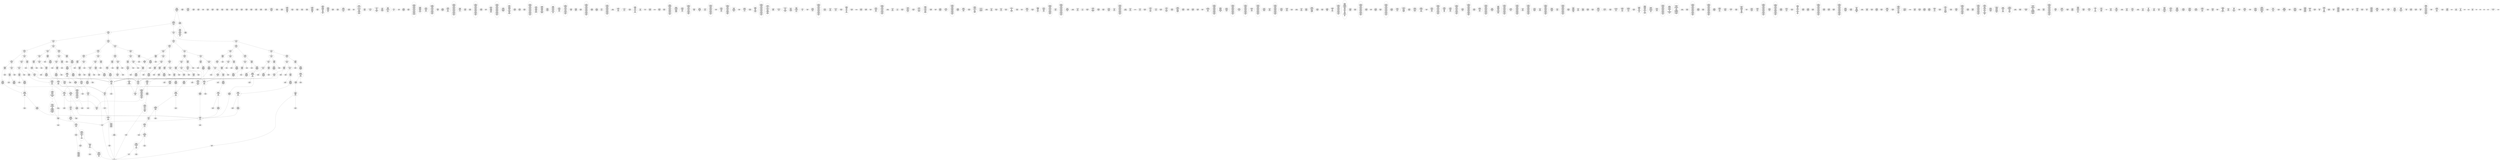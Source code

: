 /* Generated by GvGen v.1.0 (https://www.github.com/stricaud/gvgen) */

digraph G {
compound=true;
   node1 [label="[anywhere]"];
   node2 [label="# 0x0
PUSHX Data
PUSHX Data
MSTORE
PUSHX LogicData
CALLDATASIZE
LT
PUSHX Data
JUMPI
"];
   node3 [label="# 0xd
PUSHX Data
CALLDATALOAD
PUSHX BitData
SHR
PUSHX LogicData
GT
PUSHX Data
JUMPI
"];
   node4 [label="# 0x1e
PUSHX LogicData
GT
PUSHX Data
JUMPI
"];
   node5 [label="# 0x29
PUSHX LogicData
GT
PUSHX Data
JUMPI
"];
   node6 [label="# 0x34
PUSHX LogicData
GT
PUSHX Data
JUMPI
"];
   node7 [label="# 0x3f
PUSHX LogicData
EQ
PUSHX Data
JUMPI
"];
   node8 [label="# 0x4a
PUSHX LogicData
EQ
PUSHX Data
JUMPI
"];
   node9 [label="# 0x55
PUSHX LogicData
EQ
PUSHX Data
JUMPI
"];
   node10 [label="# 0x60
PUSHX Data
REVERT
"];
   node11 [label="# 0x64
JUMPDEST
PUSHX LogicData
EQ
PUSHX Data
JUMPI
"];
   node12 [label="# 0x70
PUSHX LogicData
EQ
PUSHX Data
JUMPI
"];
   node13 [label="# 0x7b
PUSHX LogicData
EQ
PUSHX Data
JUMPI
"];
   node14 [label="# 0x86
PUSHX Data
REVERT
"];
   node15 [label="# 0x8a
JUMPDEST
PUSHX LogicData
GT
PUSHX Data
JUMPI
"];
   node16 [label="# 0x96
PUSHX LogicData
EQ
PUSHX Data
JUMPI
"];
   node17 [label="# 0xa1
PUSHX LogicData
EQ
PUSHX Data
JUMPI
"];
   node18 [label="# 0xac
PUSHX LogicData
EQ
PUSHX Data
JUMPI
"];
   node19 [label="# 0xb7
PUSHX Data
REVERT
"];
   node20 [label="# 0xbb
JUMPDEST
PUSHX LogicData
EQ
PUSHX Data
JUMPI
"];
   node21 [label="# 0xc7
PUSHX LogicData
EQ
PUSHX Data
JUMPI
"];
   node22 [label="# 0xd2
PUSHX Data
REVERT
"];
   node23 [label="# 0xd6
JUMPDEST
PUSHX LogicData
GT
PUSHX Data
JUMPI
"];
   node24 [label="# 0xe2
PUSHX LogicData
GT
PUSHX Data
JUMPI
"];
   node25 [label="# 0xed
PUSHX LogicData
EQ
PUSHX Data
JUMPI
"];
   node26 [label="# 0xf8
PUSHX LogicData
EQ
PUSHX Data
JUMPI
"];
   node27 [label="# 0x103
PUSHX LogicData
EQ
PUSHX Data
JUMPI
"];
   node28 [label="# 0x10e
PUSHX Data
REVERT
"];
   node29 [label="# 0x112
JUMPDEST
PUSHX LogicData
EQ
PUSHX Data
JUMPI
"];
   node30 [label="# 0x11e
PUSHX LogicData
EQ
PUSHX Data
JUMPI
"];
   node31 [label="# 0x129
PUSHX LogicData
EQ
PUSHX Data
JUMPI
"];
   node32 [label="# 0x134
PUSHX Data
REVERT
"];
   node33 [label="# 0x138
JUMPDEST
PUSHX LogicData
GT
PUSHX Data
JUMPI
"];
   node34 [label="# 0x144
PUSHX LogicData
EQ
PUSHX Data
JUMPI
"];
   node35 [label="# 0x14f
PUSHX LogicData
EQ
PUSHX Data
JUMPI
"];
   node36 [label="# 0x15a
PUSHX LogicData
EQ
PUSHX Data
JUMPI
"];
   node37 [label="# 0x165
PUSHX Data
REVERT
"];
   node38 [label="# 0x169
JUMPDEST
PUSHX LogicData
EQ
PUSHX Data
JUMPI
"];
   node39 [label="# 0x175
PUSHX LogicData
EQ
PUSHX Data
JUMPI
"];
   node40 [label="# 0x180
PUSHX Data
REVERT
"];
   node41 [label="# 0x184
JUMPDEST
PUSHX LogicData
GT
PUSHX Data
JUMPI
"];
   node42 [label="# 0x190
PUSHX LogicData
GT
PUSHX Data
JUMPI
"];
   node43 [label="# 0x19b
PUSHX LogicData
GT
PUSHX Data
JUMPI
"];
   node44 [label="# 0x1a6
PUSHX LogicData
EQ
PUSHX Data
JUMPI
"];
   node45 [label="# 0x1b1
PUSHX LogicData
EQ
PUSHX Data
JUMPI
"];
   node46 [label="# 0x1bc
PUSHX LogicData
EQ
PUSHX Data
JUMPI
"];
   node47 [label="# 0x1c7
PUSHX Data
REVERT
"];
   node48 [label="# 0x1cb
JUMPDEST
PUSHX LogicData
EQ
PUSHX Data
JUMPI
"];
   node49 [label="# 0x1d7
PUSHX LogicData
EQ
PUSHX Data
JUMPI
"];
   node50 [label="# 0x1e2
PUSHX LogicData
EQ
PUSHX Data
JUMPI
"];
   node51 [label="# 0x1ed
PUSHX Data
REVERT
"];
   node52 [label="# 0x1f1
JUMPDEST
PUSHX LogicData
GT
PUSHX Data
JUMPI
"];
   node53 [label="# 0x1fd
PUSHX LogicData
EQ
PUSHX Data
JUMPI
"];
   node54 [label="# 0x208
PUSHX LogicData
EQ
PUSHX Data
JUMPI
"];
   node55 [label="# 0x213
PUSHX LogicData
EQ
PUSHX Data
JUMPI
"];
   node56 [label="# 0x21e
PUSHX Data
REVERT
"];
   node57 [label="# 0x222
JUMPDEST
PUSHX LogicData
EQ
PUSHX Data
JUMPI
"];
   node58 [label="# 0x22e
PUSHX LogicData
EQ
PUSHX Data
JUMPI
"];
   node59 [label="# 0x239
PUSHX Data
REVERT
"];
   node60 [label="# 0x23d
JUMPDEST
PUSHX LogicData
GT
PUSHX Data
JUMPI
"];
   node61 [label="# 0x249
PUSHX LogicData
GT
PUSHX Data
JUMPI
"];
   node62 [label="# 0x254
PUSHX LogicData
EQ
PUSHX Data
JUMPI
"];
   node63 [label="# 0x25f
PUSHX LogicData
EQ
PUSHX Data
JUMPI
"];
   node64 [label="# 0x26a
PUSHX LogicData
EQ
PUSHX Data
JUMPI
"];
   node65 [label="# 0x275
PUSHX Data
REVERT
"];
   node66 [label="# 0x279
JUMPDEST
PUSHX LogicData
EQ
PUSHX Data
JUMPI
"];
   node67 [label="# 0x285
PUSHX LogicData
EQ
PUSHX Data
JUMPI
"];
   node68 [label="# 0x290
PUSHX Data
REVERT
"];
   node69 [label="# 0x294
JUMPDEST
PUSHX LogicData
GT
PUSHX Data
JUMPI
"];
   node70 [label="# 0x2a0
PUSHX LogicData
EQ
PUSHX Data
JUMPI
"];
   node71 [label="# 0x2ab
PUSHX LogicData
EQ
PUSHX Data
JUMPI
"];
   node72 [label="# 0x2b6
PUSHX LogicData
EQ
PUSHX Data
JUMPI
"];
   node73 [label="# 0x2c1
PUSHX Data
REVERT
"];
   node74 [label="# 0x2c5
JUMPDEST
PUSHX LogicData
EQ
PUSHX Data
JUMPI
"];
   node75 [label="# 0x2d1
PUSHX LogicData
EQ
PUSHX Data
JUMPI
"];
   node76 [label="# 0x2dc
PUSHX Data
REVERT
"];
   node77 [label="# 0x2e0
JUMPDEST
CALLDATASIZE
PUSHX Data
JUMPI
"];
   node78 [label="# 0x2e6
PUSHX Data
CALLER
PUSHX Data
MLOAD
PUSHX BitData
AND
MSTORE
CALLVALUE
PUSHX ArithData
ADD
MSTORE
ADD
PUSHX MemData
MLOAD
SUB
LOGX
STOP
"];
   node79 [label="# 0x336
JUMPDEST
PUSHX Data
REVERT
"];
   node80 [label="# 0x33b
JUMPDEST
CALLVALUE
ISZERO
PUSHX Data
JUMPI
"];
   node81 [label="# 0x343
PUSHX Data
REVERT
"];
   node82 [label="# 0x347
JUMPDEST
PUSHX Data
PUSHX Data
CALLDATASIZE
PUSHX Data
PUSHX Data
JUMP
"];
   node83 [label="# 0x356
JUMPDEST
PUSHX Data
JUMP
"];
   node84 [label="# 0x35b
JUMPDEST
PUSHX MemData
MLOAD
ISZERO
ISZERO
MSTORE
PUSHX ArithData
ADD
"];
   node85 [label="# 0x367
JUMPDEST
PUSHX MemData
MLOAD
SUB
RETURN
"];
   node86 [label="# 0x370
JUMPDEST
CALLVALUE
ISZERO
PUSHX Data
JUMPI
"];
   node87 [label="# 0x378
PUSHX Data
REVERT
"];
   node88 [label="# 0x37c
JUMPDEST
PUSHX Data
PUSHX Data
JUMP
"];
   node89 [label="# 0x385
JUMPDEST
PUSHX MemData
MLOAD
PUSHX Data
PUSHX Data
JUMP
"];
   node90 [label="# 0x392
JUMPDEST
CALLVALUE
ISZERO
PUSHX Data
JUMPI
"];
   node91 [label="# 0x39a
PUSHX Data
REVERT
"];
   node92 [label="# 0x39e
JUMPDEST
PUSHX Data
PUSHX Data
CALLDATASIZE
PUSHX Data
PUSHX Data
JUMP
"];
   node93 [label="# 0x3ad
JUMPDEST
PUSHX Data
JUMP
"];
   node94 [label="# 0x3b2
JUMPDEST
PUSHX MemData
MLOAD
PUSHX BitData
AND
MSTORE
PUSHX ArithData
ADD
PUSHX Data
JUMP
"];
   node95 [label="# 0x3d7
JUMPDEST
CALLVALUE
ISZERO
PUSHX Data
JUMPI
"];
   node96 [label="# 0x3df
PUSHX Data
REVERT
"];
   node97 [label="# 0x3e3
JUMPDEST
PUSHX Data
PUSHX Data
CALLDATASIZE
PUSHX Data
PUSHX Data
JUMP
"];
   node98 [label="# 0x3f2
JUMPDEST
PUSHX Data
JUMP
"];
   node99 [label="# 0x3f7
JUMPDEST
STOP
"];
   node100 [label="# 0x3f9
JUMPDEST
CALLVALUE
ISZERO
PUSHX Data
JUMPI
"];
   node101 [label="# 0x401
PUSHX Data
REVERT
"];
   node102 [label="# 0x405
JUMPDEST
PUSHX Data
PUSHX Data
CALLDATASIZE
PUSHX Data
PUSHX Data
JUMP
"];
   node103 [label="# 0x414
JUMPDEST
PUSHX Data
JUMP
"];
   node104 [label="# 0x419
JUMPDEST
CALLVALUE
ISZERO
PUSHX Data
JUMPI
"];
   node105 [label="# 0x421
PUSHX Data
REVERT
"];
   node106 [label="# 0x425
JUMPDEST
PUSHX Data
PUSHX StorData
SLOAD
JUMP
"];
   node107 [label="# 0x42f
JUMPDEST
PUSHX MemData
MLOAD
MSTORE
PUSHX ArithData
ADD
PUSHX Data
JUMP
"];
   node108 [label="# 0x43d
JUMPDEST
CALLVALUE
ISZERO
PUSHX Data
JUMPI
"];
   node109 [label="# 0x445
PUSHX Data
REVERT
"];
   node110 [label="# 0x449
JUMPDEST
PUSHX StorData
SLOAD
PUSHX Data
JUMP
"];
   node111 [label="# 0x452
JUMPDEST
CALLVALUE
ISZERO
PUSHX Data
JUMPI
"];
   node112 [label="# 0x45a
PUSHX Data
REVERT
"];
   node113 [label="# 0x45e
JUMPDEST
PUSHX Data
PUSHX Data
CALLDATASIZE
PUSHX Data
PUSHX Data
JUMP
"];
   node114 [label="# 0x46d
JUMPDEST
PUSHX Data
JUMP
"];
   node115 [label="# 0x472
JUMPDEST
CALLVALUE
ISZERO
PUSHX Data
JUMPI
"];
   node116 [label="# 0x47a
PUSHX Data
REVERT
"];
   node117 [label="# 0x47e
JUMPDEST
PUSHX StorData
SLOAD
PUSHX Data
PUSHX BitData
AND
JUMP
"];
   node118 [label="# 0x48c
JUMPDEST
CALLVALUE
ISZERO
PUSHX Data
JUMPI
"];
   node119 [label="# 0x494
PUSHX Data
REVERT
"];
   node120 [label="# 0x498
JUMPDEST
PUSHX Data
PUSHX Data
CALLDATASIZE
PUSHX Data
PUSHX Data
JUMP
"];
   node121 [label="# 0x4a7
JUMPDEST
PUSHX Data
JUMP
"];
   node122 [label="# 0x4ac
JUMPDEST
CALLVALUE
ISZERO
PUSHX Data
JUMPI
"];
   node123 [label="# 0x4b4
PUSHX Data
REVERT
"];
   node124 [label="# 0x4b8
JUMPDEST
PUSHX Data
PUSHX Data
CALLDATASIZE
PUSHX Data
PUSHX Data
JUMP
"];
   node125 [label="# 0x4c7
JUMPDEST
PUSHX Data
JUMP
"];
   node126 [label="# 0x4cc
JUMPDEST
CALLVALUE
ISZERO
PUSHX Data
JUMPI
"];
   node127 [label="# 0x4d4
PUSHX Data
REVERT
"];
   node128 [label="# 0x4d8
JUMPDEST
PUSHX Data
PUSHX Data
CALLDATASIZE
PUSHX Data
PUSHX Data
JUMP
"];
   node129 [label="# 0x4e7
JUMPDEST
PUSHX Data
JUMP
"];
   node130 [label="# 0x4ec
JUMPDEST
CALLVALUE
ISZERO
PUSHX Data
JUMPI
"];
   node131 [label="# 0x4f4
PUSHX Data
REVERT
"];
   node132 [label="# 0x4f8
JUMPDEST
PUSHX StorData
SLOAD
PUSHX Data
JUMP
"];
   node133 [label="# 0x501
JUMPDEST
PUSHX Data
PUSHX Data
JUMP
"];
   node134 [label="# 0x509
JUMPDEST
CALLVALUE
ISZERO
PUSHX Data
JUMPI
"];
   node135 [label="# 0x511
PUSHX Data
REVERT
"];
   node136 [label="# 0x515
JUMPDEST
PUSHX Data
PUSHX Data
CALLDATASIZE
PUSHX Data
PUSHX Data
JUMP
"];
   node137 [label="# 0x524
JUMPDEST
PUSHX Data
JUMP
"];
   node138 [label="# 0x529
JUMPDEST
CALLVALUE
ISZERO
PUSHX Data
JUMPI
"];
   node139 [label="# 0x531
PUSHX Data
REVERT
"];
   node140 [label="# 0x535
JUMPDEST
PUSHX Data
PUSHX Data
CALLDATASIZE
PUSHX Data
PUSHX Data
JUMP
"];
   node141 [label="# 0x544
JUMPDEST
PUSHX Data
JUMP
"];
   node142 [label="# 0x549
JUMPDEST
CALLVALUE
ISZERO
PUSHX Data
JUMPI
"];
   node143 [label="# 0x551
PUSHX Data
REVERT
"];
   node144 [label="# 0x555
JUMPDEST
PUSHX Data
PUSHX Data
CALLDATASIZE
PUSHX Data
PUSHX Data
JUMP
"];
   node145 [label="# 0x564
JUMPDEST
PUSHX Data
JUMP
"];
   node146 [label="# 0x569
JUMPDEST
CALLVALUE
ISZERO
PUSHX Data
JUMPI
"];
   node147 [label="# 0x571
PUSHX Data
REVERT
"];
   node148 [label="# 0x575
JUMPDEST
PUSHX Data
PUSHX Data
CALLDATASIZE
PUSHX Data
PUSHX Data
JUMP
"];
   node149 [label="# 0x584
JUMPDEST
PUSHX Data
JUMP
"];
   node150 [label="# 0x589
JUMPDEST
CALLVALUE
ISZERO
PUSHX Data
JUMPI
"];
   node151 [label="# 0x591
PUSHX Data
REVERT
"];
   node152 [label="# 0x595
JUMPDEST
PUSHX Data
PUSHX Data
CALLDATASIZE
PUSHX Data
PUSHX Data
JUMP
"];
   node153 [label="# 0x5a4
JUMPDEST
PUSHX Data
JUMP
"];
   node154 [label="# 0x5a9
JUMPDEST
CALLVALUE
ISZERO
PUSHX Data
JUMPI
"];
   node155 [label="# 0x5b1
PUSHX Data
REVERT
"];
   node156 [label="# 0x5b5
JUMPDEST
PUSHX Data
PUSHX Data
JUMP
"];
   node157 [label="# 0x5be
JUMPDEST
CALLVALUE
ISZERO
PUSHX Data
JUMPI
"];
   node158 [label="# 0x5c6
PUSHX Data
REVERT
"];
   node159 [label="# 0x5ca
JUMPDEST
PUSHX Data
PUSHX Data
CALLDATASIZE
PUSHX Data
PUSHX Data
JUMP
"];
   node160 [label="# 0x5d9
JUMPDEST
PUSHX Data
JUMP
"];
   node161 [label="# 0x5de
JUMPDEST
CALLVALUE
ISZERO
PUSHX Data
JUMPI
"];
   node162 [label="# 0x5e6
PUSHX Data
REVERT
"];
   node163 [label="# 0x5ea
JUMPDEST
PUSHX Data
PUSHX Data
JUMP
"];
   node164 [label="# 0x5f3
JUMPDEST
CALLVALUE
ISZERO
PUSHX Data
JUMPI
"];
   node165 [label="# 0x5fb
PUSHX Data
REVERT
"];
   node166 [label="# 0x5ff
JUMPDEST
PUSHX Data
PUSHX Data
CALLDATASIZE
PUSHX Data
PUSHX Data
JUMP
"];
   node167 [label="# 0x60e
JUMPDEST
PUSHX Data
JUMP
"];
   node168 [label="# 0x613
JUMPDEST
CALLVALUE
ISZERO
PUSHX Data
JUMPI
"];
   node169 [label="# 0x61b
PUSHX Data
REVERT
"];
   node170 [label="# 0x61f
JUMPDEST
PUSHX Data
PUSHX StorData
SLOAD
JUMP
"];
   node171 [label="# 0x629
JUMPDEST
CALLVALUE
ISZERO
PUSHX Data
JUMPI
"];
   node172 [label="# 0x631
PUSHX Data
REVERT
"];
   node173 [label="# 0x635
JUMPDEST
PUSHX Data
PUSHX Data
CALLDATASIZE
PUSHX Data
PUSHX Data
JUMP
"];
   node174 [label="# 0x644
JUMPDEST
PUSHX Data
JUMP
"];
   node175 [label="# 0x649
JUMPDEST
PUSHX MemData
MLOAD
PUSHX Data
PUSHX Data
JUMP
"];
   node176 [label="# 0x656
JUMPDEST
CALLVALUE
ISZERO
PUSHX Data
JUMPI
"];
   node177 [label="# 0x65e
PUSHX Data
REVERT
"];
   node178 [label="# 0x662
JUMPDEST
PUSHX Data
PUSHX Data
CALLDATASIZE
PUSHX Data
PUSHX Data
JUMP
"];
   node179 [label="# 0x671
JUMPDEST
PUSHX Data
JUMP
"];
   node180 [label="# 0x676
JUMPDEST
CALLVALUE
ISZERO
PUSHX Data
JUMPI
"];
   node181 [label="# 0x67e
PUSHX Data
REVERT
"];
   node182 [label="# 0x682
JUMPDEST
PUSHX StorData
SLOAD
PUSHX BitData
AND
PUSHX Data
JUMP
"];
   node183 [label="# 0x6a1
JUMPDEST
CALLVALUE
ISZERO
PUSHX Data
JUMPI
"];
   node184 [label="# 0x6a9
PUSHX Data
REVERT
"];
   node185 [label="# 0x6ad
JUMPDEST
PUSHX Data
PUSHX Data
JUMP
"];
   node186 [label="# 0x6b6
JUMPDEST
CALLVALUE
ISZERO
PUSHX Data
JUMPI
"];
   node187 [label="# 0x6be
PUSHX Data
REVERT
"];
   node188 [label="# 0x6c2
JUMPDEST
PUSHX Data
PUSHX Data
CALLDATASIZE
PUSHX Data
PUSHX Data
JUMP
"];
   node189 [label="# 0x6d1
JUMPDEST
PUSHX Data
JUMP
"];
   node190 [label="# 0x6d6
JUMPDEST
CALLVALUE
ISZERO
PUSHX Data
JUMPI
"];
   node191 [label="# 0x6de
PUSHX Data
REVERT
"];
   node192 [label="# 0x6e2
JUMPDEST
PUSHX Data
PUSHX Data
CALLDATASIZE
PUSHX Data
PUSHX Data
JUMP
"];
   node193 [label="# 0x6f1
JUMPDEST
PUSHX BitData
AND
PUSHX Data
MSTORE
PUSHX Data
PUSHX Data
MSTORE
PUSHX Data
SHA3
SLOAD
JUMP
"];
   node194 [label="# 0x719
JUMPDEST
PUSHX Data
PUSHX Data
CALLDATASIZE
PUSHX Data
PUSHX Data
JUMP
"];
   node195 [label="# 0x727
JUMPDEST
PUSHX Data
JUMP
"];
   node196 [label="# 0x72c
JUMPDEST
CALLVALUE
ISZERO
PUSHX Data
JUMPI
"];
   node197 [label="# 0x734
PUSHX Data
REVERT
"];
   node198 [label="# 0x738
JUMPDEST
PUSHX Data
PUSHX Data
CALLDATASIZE
PUSHX Data
PUSHX Data
JUMP
"];
   node199 [label="# 0x747
JUMPDEST
PUSHX Data
JUMP
"];
   node200 [label="# 0x74c
JUMPDEST
CALLVALUE
ISZERO
PUSHX Data
JUMPI
"];
   node201 [label="# 0x754
PUSHX Data
REVERT
"];
   node202 [label="# 0x758
JUMPDEST
PUSHX Data
PUSHX Data
CALLDATASIZE
PUSHX Data
PUSHX Data
JUMP
"];
   node203 [label="# 0x767
JUMPDEST
PUSHX Data
JUMP
"];
   node204 [label="# 0x76c
JUMPDEST
CALLVALUE
ISZERO
PUSHX Data
JUMPI
"];
   node205 [label="# 0x774
PUSHX Data
REVERT
"];
   node206 [label="# 0x778
JUMPDEST
PUSHX Data
PUSHX Data
CALLDATASIZE
PUSHX Data
PUSHX Data
JUMP
"];
   node207 [label="# 0x787
JUMPDEST
PUSHX Data
JUMP
"];
   node208 [label="# 0x78c
JUMPDEST
CALLVALUE
ISZERO
PUSHX Data
JUMPI
"];
   node209 [label="# 0x794
PUSHX Data
REVERT
"];
   node210 [label="# 0x798
JUMPDEST
PUSHX Data
PUSHX StorData
SLOAD
JUMP
"];
   node211 [label="# 0x7a2
JUMPDEST
CALLVALUE
ISZERO
PUSHX Data
JUMPI
"];
   node212 [label="# 0x7aa
PUSHX Data
REVERT
"];
   node213 [label="# 0x7ae
JUMPDEST
PUSHX Data
PUSHX Data
CALLDATASIZE
PUSHX Data
PUSHX Data
JUMP
"];
   node214 [label="# 0x7bd
JUMPDEST
PUSHX BitData
AND
PUSHX Data
MSTORE
PUSHX Data
PUSHX Data
MSTORE
PUSHX Data
SHA3
SLOAD
JUMP
"];
   node215 [label="# 0x7e5
JUMPDEST
CALLVALUE
ISZERO
PUSHX Data
JUMPI
"];
   node216 [label="# 0x7ed
PUSHX Data
REVERT
"];
   node217 [label="# 0x7f1
JUMPDEST
PUSHX Data
PUSHX StorData
SLOAD
JUMP
"];
   node218 [label="# 0x7fb
JUMPDEST
CALLVALUE
ISZERO
PUSHX Data
JUMPI
"];
   node219 [label="# 0x803
PUSHX Data
REVERT
"];
   node220 [label="# 0x807
JUMPDEST
PUSHX Data
PUSHX Data
CALLDATASIZE
PUSHX Data
PUSHX Data
JUMP
"];
   node221 [label="# 0x816
JUMPDEST
PUSHX Data
JUMP
"];
   node222 [label="# 0x81b
JUMPDEST
CALLVALUE
ISZERO
PUSHX Data
JUMPI
"];
   node223 [label="# 0x823
PUSHX Data
REVERT
"];
   node224 [label="# 0x827
JUMPDEST
PUSHX StorData
SLOAD
PUSHX Data
JUMP
"];
   node225 [label="# 0x830
JUMPDEST
CALLVALUE
ISZERO
PUSHX Data
JUMPI
"];
   node226 [label="# 0x838
PUSHX Data
REVERT
"];
   node227 [label="# 0x83c
JUMPDEST
PUSHX Data
PUSHX Data
CALLDATASIZE
PUSHX Data
PUSHX Data
JUMP
"];
   node228 [label="# 0x84b
JUMPDEST
PUSHX BitData
AND
PUSHX Data
MSTORE
PUSHX Data
PUSHX Data
MSTORE
PUSHX Data
SHA3
AND
MSTORE
MSTORE
SHA3
SLOAD
PUSHX BitData
AND
JUMP
"];
   node229 [label="# 0x886
JUMPDEST
CALLVALUE
ISZERO
PUSHX Data
JUMPI
"];
   node230 [label="# 0x88e
PUSHX Data
REVERT
"];
   node231 [label="# 0x892
JUMPDEST
PUSHX Data
PUSHX Data
CALLDATASIZE
PUSHX Data
PUSHX Data
JUMP
"];
   node232 [label="# 0x8a1
JUMPDEST
PUSHX Data
PUSHX Data
MSTORE
PUSHX Data
MSTORE
PUSHX Data
SHA3
SLOAD
JUMP
"];
   node233 [label="# 0x8b3
JUMPDEST
CALLVALUE
ISZERO
PUSHX Data
JUMPI
"];
   node234 [label="# 0x8bb
PUSHX Data
REVERT
"];
   node235 [label="# 0x8bf
JUMPDEST
PUSHX Data
PUSHX Data
CALLDATASIZE
PUSHX Data
PUSHX Data
JUMP
"];
   node236 [label="# 0x8ce
JUMPDEST
PUSHX Data
JUMP
"];
   node237 [label="# 0x8d3
JUMPDEST
PUSHX Data
PUSHX Data
CALLDATASIZE
PUSHX Data
PUSHX Data
JUMP
"];
   node238 [label="# 0x8e1
JUMPDEST
PUSHX Data
JUMP
"];
   node239 [label="# 0x8e6
JUMPDEST
PUSHX Data
PUSHX BitData
AND
PUSHX LogicData
EQ
PUSHX Data
JUMPI
"];
   node240 [label="# 0x933
PUSHX Data
PUSHX Data
JUMP
"];
   node241 [label="# 0x93c
JUMPDEST
JUMP
"];
   node242 [label="# 0x942
JUMPDEST
PUSHX Data
PUSHX StorData
SLOAD
PUSHX Data
PUSHX Data
JUMP
"];
   node243 [label="# 0x951
JUMPDEST
PUSHX ArithData
ADD
PUSHX ArithData
DIV
MUL
PUSHX ArithData
ADD
PUSHX MemData
MLOAD
ADD
PUSHX Data
MSTORE
MSTORE
PUSHX ArithData
ADD
SLOAD
PUSHX Data
PUSHX Data
JUMP
"];
   node244 [label="# 0x97d
JUMPDEST
ISZERO
PUSHX Data
JUMPI
"];
   node245 [label="# 0x984
PUSHX LogicData
LT
PUSHX Data
JUMPI
"];
   node246 [label="# 0x98c
PUSHX ArithData
SLOAD
DIV
MUL
MSTORE
PUSHX ArithData
ADD
PUSHX Data
JUMP
"];
   node247 [label="# 0x99f
JUMPDEST
ADD
PUSHX Data
MSTORE
PUSHX Data
PUSHX Data
SHA3
"];
   node248 [label="# 0x9ad
JUMPDEST
SLOAD
MSTORE
PUSHX ArithData
ADD
PUSHX ArithData
ADD
GT
PUSHX Data
JUMPI
"];
   node249 [label="# 0x9c1
SUB
PUSHX BitData
AND
ADD
"];
   node250 [label="# 0x9ca
JUMPDEST
JUMP
"];
   node251 [label="# 0x9d4
JUMPDEST
PUSHX Data
PUSHX Data
PUSHX Data
JUMP
"];
   node252 [label="# 0x9df
JUMPDEST
PUSHX Data
JUMPI
"];
   node253 [label="# 0x9e4
PUSHX MemData
MLOAD
PUSHX BitData
PUSHX BitData
SHL
MSTORE
PUSHX Data
PUSHX ArithData
ADD
MSTORE
PUSHX Data
PUSHX ArithData
ADD
MSTORE
PUSHX Data
PUSHX ArithData
ADD
MSTORE
PUSHX Data
PUSHX ArithData
ADD
MSTORE
PUSHX ArithData
ADD
"];
   node254 [label="# 0xa4d
JUMPDEST
PUSHX MemData
MLOAD
SUB
REVERT
"];
   node255 [label="# 0xa56
JUMPDEST
PUSHX Data
MSTORE
PUSHX Data
PUSHX Data
MSTORE
PUSHX Data
SHA3
SLOAD
PUSHX BitData
AND
JUMP
"];
   node256 [label="# 0xa7f
JUMPDEST
PUSHX StorData
SLOAD
PUSHX BitData
AND
CALLER
EQ
PUSHX Data
JUMPI
"];
   node257 [label="# 0xa9f
PUSHX MemData
MLOAD
PUSHX BitData
PUSHX BitData
SHL
MSTORE
PUSHX Data
PUSHX ArithData
ADD
MSTORE
PUSHX ArithData
ADD
MSTORE
PUSHX Data
PUSHX ArithData
ADD
MSTORE
PUSHX ArithData
ADD
PUSHX Data
JUMP
"];
   node258 [label="# 0xae6
JUMPDEST
PUSHX Data
SSTORE
JUMP
"];
   node259 [label="# 0xaeb
JUMPDEST
PUSHX Data
PUSHX Data
PUSHX Data
JUMP
"];
   node260 [label="# 0xaf6
JUMPDEST
PUSHX BitData
AND
PUSHX BitData
AND
EQ
ISZERO
PUSHX Data
JUMPI
"];
   node261 [label="# 0xb2d
PUSHX MemData
MLOAD
PUSHX BitData
PUSHX BitData
SHL
MSTORE
PUSHX Data
PUSHX ArithData
ADD
MSTORE
PUSHX Data
PUSHX ArithData
ADD
MSTORE
PUSHX Data
PUSHX ArithData
ADD
MSTORE
PUSHX Data
PUSHX ArithData
ADD
MSTORE
PUSHX ArithData
ADD
PUSHX Data
JUMP
"];
   node262 [label="# 0xb9a
JUMPDEST
CALLER
PUSHX BitData
AND
EQ
PUSHX Data
JUMPI
"];
   node263 [label="# 0xbb9
PUSHX Data
CALLER
PUSHX Data
JUMP
"];
   node264 [label="# 0xbc3
JUMPDEST
PUSHX Data
JUMPI
"];
   node265 [label="# 0xbc8
PUSHX MemData
MLOAD
PUSHX BitData
PUSHX BitData
SHL
MSTORE
PUSHX Data
PUSHX ArithData
ADD
MSTORE
PUSHX Data
PUSHX ArithData
ADD
MSTORE
PUSHX Data
PUSHX ArithData
ADD
MSTORE
PUSHX Data
PUSHX ArithData
ADD
MSTORE
PUSHX ArithData
ADD
PUSHX Data
JUMP
"];
   node266 [label="# 0xc35
JUMPDEST
PUSHX Data
PUSHX Data
JUMP
"];
   node267 [label="# 0xc3f
JUMPDEST
JUMP
"];
   node268 [label="# 0xc44
JUMPDEST
PUSHX BitData
AND
PUSHX Data
MSTORE
PUSHX Data
PUSHX Data
MSTORE
PUSHX Data
SHA3
SLOAD
PUSHX Data
JUMPI
"];
   node269 [label="# 0xc6f
PUSHX MemData
MLOAD
PUSHX BitData
PUSHX BitData
SHL
MSTORE
PUSHX Data
PUSHX ArithData
ADD
MSTORE
PUSHX Data
PUSHX ArithData
ADD
MSTORE
PUSHX Data
PUSHX ArithData
ADD
MSTORE
PUSHX Data
PUSHX ArithData
ADD
MSTORE
PUSHX ArithData
ADD
PUSHX Data
JUMP
"];
   node270 [label="# 0xcdc
JUMPDEST
PUSHX Data
PUSHX StorData
SLOAD
SELFBALANCE
PUSHX Data
PUSHX Data
JUMP
"];
   node271 [label="# 0xcec
JUMPDEST
PUSHX BitData
AND
PUSHX Data
MSTORE
PUSHX Data
PUSHX Data
MSTORE
PUSHX Data
SHA3
SLOAD
PUSHX StorData
SLOAD
PUSHX Data
MSTORE
SHA3
SLOAD
PUSHX Data
PUSHX Data
JUMP
"];
   node272 [label="# 0xd30
JUMPDEST
PUSHX Data
PUSHX Data
JUMP
"];
   node273 [label="# 0xd3a
JUMPDEST
PUSHX Data
PUSHX Data
JUMP
"];
   node274 [label="# 0xd44
JUMPDEST
PUSHX Data
JUMPI
"];
   node275 [label="# 0xd4c
PUSHX MemData
MLOAD
PUSHX BitData
PUSHX BitData
SHL
MSTORE
PUSHX Data
PUSHX ArithData
ADD
MSTORE
PUSHX Data
PUSHX ArithData
ADD
MSTORE
PUSHX Data
PUSHX ArithData
ADD
MSTORE
PUSHX Data
PUSHX ArithData
ADD
MSTORE
PUSHX ArithData
ADD
PUSHX Data
JUMP
"];
   node276 [label="# 0xdb9
JUMPDEST
PUSHX BitData
AND
PUSHX Data
MSTORE
PUSHX Data
PUSHX Data
MSTORE
PUSHX Data
SHA3
SLOAD
PUSHX Data
PUSHX Data
JUMP
"];
   node277 [label="# 0xdea
JUMPDEST
PUSHX BitData
AND
PUSHX Data
MSTORE
PUSHX Data
PUSHX Data
MSTORE
PUSHX Data
SHA3
SSTORE
PUSHX StorData
SLOAD
PUSHX Data
PUSHX Data
JUMP
"];
   node278 [label="# 0xe1e
JUMPDEST
PUSHX Data
SSTORE
PUSHX Data
PUSHX Data
JUMP
"];
   node279 [label="# 0xe2b
JUMPDEST
PUSHX Data
MLOAD
PUSHX BitData
AND
MSTORE
PUSHX ArithData
ADD
MSTORE
PUSHX Data
ADD
PUSHX MemData
MLOAD
SUB
LOGX
JUMP
"];
   node280 [label="# 0xe7f
JUMPDEST
PUSHX StorData
SLOAD
PUSHX BitData
AND
CALLER
EQ
PUSHX Data
JUMPI
"];
   node281 [label="# 0xe9f
PUSHX MemData
MLOAD
PUSHX BitData
PUSHX BitData
SHL
MSTORE
PUSHX Data
PUSHX ArithData
ADD
MSTORE
PUSHX ArithData
ADD
MSTORE
PUSHX Data
PUSHX ArithData
ADD
MSTORE
PUSHX ArithData
ADD
PUSHX Data
JUMP
"];
   node282 [label="# 0xee6
JUMPDEST
PUSHX Data
SSTORE
JUMP
"];
   node283 [label="# 0xeeb
JUMPDEST
PUSHX Data
CALLER
PUSHX Data
JUMP
"];
   node284 [label="# 0xef5
JUMPDEST
PUSHX Data
JUMPI
"];
   node285 [label="# 0xefa
PUSHX MemData
MLOAD
PUSHX BitData
PUSHX BitData
SHL
MSTORE
PUSHX Data
PUSHX ArithData
ADD
MSTORE
PUSHX Data
PUSHX ArithData
ADD
MSTORE
PUSHX Data
PUSHX ArithData
ADD
MSTORE
PUSHX Data
PUSHX ArithData
ADD
MSTORE
PUSHX ArithData
ADD
PUSHX Data
JUMP
"];
   node286 [label="# 0xf67
JUMPDEST
PUSHX Data
PUSHX Data
JUMP
"];
   node287 [label="# 0xf72
JUMPDEST
PUSHX Data
PUSHX Data
PUSHX Data
JUMP
"];
   node288 [label="# 0xf7d
JUMPDEST
LT
PUSHX Data
JUMPI
"];
   node289 [label="# 0xf84
PUSHX MemData
MLOAD
PUSHX BitData
PUSHX BitData
SHL
MSTORE
PUSHX Data
PUSHX ArithData
ADD
MSTORE
PUSHX Data
PUSHX ArithData
ADD
MSTORE
PUSHX Data
PUSHX ArithData
ADD
MSTORE
PUSHX ArithData
ADD
PUSHX Data
JUMP
"];
   node290 [label="# 0xfcb
JUMPDEST
PUSHX Data
"];
   node291 [label="# 0xfcf
JUMPDEST
PUSHX StorData
SLOAD
LT
ISZERO
PUSHX Data
JUMPI
"];
   node292 [label="# 0xfda
PUSHX StorData
SLOAD
LT
PUSHX Data
JUMPI
"];
   node293 [label="# 0xfe5
PUSHX Data
PUSHX Data
JUMP
"];
   node294 [label="# 0xfec
JUMPDEST
PUSHX Data
MSTORE
PUSHX Data
SHA3
ADD
SLOAD
PUSHX BitData
AND
AND
EQ
ISZERO
PUSHX Data
JUMPI
"];
   node295 [label="# 0x1019
EQ
ISZERO
PUSHX Data
JUMPI
"];
   node296 [label="# 0x1021
PUSHX Data
JUMP
"];
   node297 [label="# 0x1029
JUMPDEST
PUSHX Data
PUSHX Data
JUMP
"];
   node298 [label="# 0x1032
JUMPDEST
"];
   node299 [label="# 0x1035
JUMPDEST
PUSHX Data
PUSHX Data
JUMP
"];
   node300 [label="# 0x103e
JUMPDEST
PUSHX Data
JUMP
"];
   node301 [label="# 0x1045
JUMPDEST
PUSHX MemData
MLOAD
PUSHX BitData
PUSHX BitData
SHL
MSTORE
PUSHX Data
PUSHX ArithData
ADD
MSTORE
PUSHX Data
PUSHX ArithData
ADD
MSTORE
PUSHX Data
PUSHX ArithData
ADD
MSTORE
PUSHX ArithData
ADD
PUSHX Data
JUMP
"];
   node302 [label="# 0x108e
JUMPDEST
PUSHX StorData
SLOAD
PUSHX BitData
AND
CALLER
EQ
PUSHX Data
JUMPI
"];
   node303 [label="# 0x10ae
PUSHX MemData
MLOAD
PUSHX BitData
PUSHX BitData
SHL
MSTORE
PUSHX Data
PUSHX ArithData
ADD
MSTORE
PUSHX ArithData
ADD
MSTORE
PUSHX Data
PUSHX ArithData
ADD
MSTORE
PUSHX ArithData
ADD
PUSHX Data
JUMP
"];
   node304 [label="# 0x10f5
JUMPDEST
PUSHX MemData
MLOAD
PUSHX Data
CALLER
SELFBALANCE
GAS
CALL
RETURNDATASIZE
PUSHX LogicData
EQ
PUSHX Data
JUMPI
"];
   node305 [label="# 0x1116
PUSHX MemData
MLOAD
PUSHX BitData
NOT
PUSHX ArithData
RETURNDATASIZE
ADD
AND
ADD
PUSHX Data
MSTORE
RETURNDATASIZE
MSTORE
RETURNDATASIZE
PUSHX Data
PUSHX ArithData
ADD
RETURNDATACOPY
PUSHX Data
JUMP
"];
   node306 [label="# 0x1137
JUMPDEST
PUSHX Data
"];
   node307 [label="# 0x113c
JUMPDEST
PUSHX Data
JUMPI
"];
   node308 [label="# 0x1146
PUSHX Data
REVERT
"];
   node309 [label="# 0x114a
JUMPDEST
JUMP
"];
   node310 [label="# 0x114d
JUMPDEST
PUSHX Data
PUSHX MemData
MLOAD
PUSHX ArithData
ADD
PUSHX Data
MSTORE
PUSHX Data
MSTORE
PUSHX Data
JUMP
"];
   node311 [label="# 0x1168
JUMPDEST
PUSHX StorData
SLOAD
PUSHX BitData
AND
CALLER
EQ
PUSHX Data
JUMPI
"];
   node312 [label="# 0x1188
PUSHX MemData
MLOAD
PUSHX BitData
PUSHX BitData
SHL
MSTORE
PUSHX Data
PUSHX ArithData
ADD
MSTORE
PUSHX ArithData
ADD
MSTORE
PUSHX Data
PUSHX ArithData
ADD
MSTORE
PUSHX ArithData
ADD
PUSHX Data
JUMP
"];
   node313 [label="# 0x11cf
JUMPDEST
PUSHX Data
SSTORE
JUMP
"];
   node314 [label="# 0x11d4
JUMPDEST
PUSHX Data
PUSHX Data
PUSHX StorData
SLOAD
JUMP
"];
   node315 [label="# 0x11df
JUMPDEST
LT
PUSHX Data
JUMPI
"];
   node316 [label="# 0x11e6
PUSHX MemData
MLOAD
PUSHX BitData
PUSHX BitData
SHL
MSTORE
PUSHX Data
PUSHX ArithData
ADD
MSTORE
PUSHX Data
PUSHX ArithData
ADD
MSTORE
PUSHX Data
PUSHX ArithData
ADD
MSTORE
PUSHX ArithData
ADD
PUSHX Data
JUMP
"];
   node317 [label="# 0x122d
JUMPDEST
JUMP
"];
   node318 [label="# 0x1231
JUMPDEST
PUSHX StorData
SLOAD
PUSHX BitData
AND
CALLER
EQ
PUSHX Data
JUMPI
"];
   node319 [label="# 0x1251
PUSHX MemData
MLOAD
PUSHX BitData
PUSHX BitData
SHL
MSTORE
PUSHX Data
PUSHX ArithData
ADD
MSTORE
PUSHX ArithData
ADD
MSTORE
PUSHX Data
PUSHX ArithData
ADD
MSTORE
PUSHX ArithData
ADD
PUSHX Data
JUMP
"];
   node320 [label="# 0x1298
JUMPDEST
MLOAD
PUSHX Data
PUSHX Data
PUSHX ArithData
ADD
PUSHX Data
JUMP
"];
   node321 [label="# 0x12ab
JUMPDEST
JUMP
"];
   node322 [label="# 0x12af
JUMPDEST
PUSHX Data
PUSHX StorData
SLOAD
LT
PUSHX Data
JUMPI
"];
   node323 [label="# 0x12be
PUSHX Data
PUSHX Data
JUMP
"];
   node324 [label="# 0x12c5
JUMPDEST
PUSHX Data
MSTORE
PUSHX Data
SHA3
ADD
SLOAD
PUSHX BitData
AND
PUSHX Data
JUMPI
"];
   node325 [label="# 0x12ef
PUSHX MemData
MLOAD
PUSHX BitData
PUSHX BitData
SHL
MSTORE
PUSHX Data
PUSHX ArithData
ADD
MSTORE
PUSHX Data
PUSHX ArithData
ADD
MSTORE
PUSHX Data
PUSHX ArithData
ADD
MSTORE
PUSHX Data
PUSHX ArithData
ADD
MSTORE
PUSHX ArithData
ADD
PUSHX Data
JUMP
"];
   node326 [label="# 0x135c
JUMPDEST
PUSHX StorData
SLOAD
PUSHX Data
PUSHX Data
JUMP
"];
   node327 [label="# 0x1369
JUMPDEST
PUSHX ArithData
ADD
PUSHX ArithData
DIV
MUL
PUSHX ArithData
ADD
PUSHX MemData
MLOAD
ADD
PUSHX Data
MSTORE
MSTORE
PUSHX ArithData
ADD
SLOAD
PUSHX Data
PUSHX Data
JUMP
"];
   node328 [label="# 0x1395
JUMPDEST
ISZERO
PUSHX Data
JUMPI
"];
   node329 [label="# 0x139c
PUSHX LogicData
LT
PUSHX Data
JUMPI
"];
   node330 [label="# 0x13a4
PUSHX ArithData
SLOAD
DIV
MUL
MSTORE
PUSHX ArithData
ADD
PUSHX Data
JUMP
"];
   node331 [label="# 0x13b7
JUMPDEST
ADD
PUSHX Data
MSTORE
PUSHX Data
PUSHX Data
SHA3
"];
   node332 [label="# 0x13c5
JUMPDEST
SLOAD
MSTORE
PUSHX ArithData
ADD
PUSHX ArithData
ADD
GT
PUSHX Data
JUMPI
"];
   node333 [label="# 0x13d9
SUB
PUSHX BitData
AND
ADD
"];
   node334 [label="# 0x13e2
JUMPDEST
JUMP
"];
   node335 [label="# 0x13ea
JUMPDEST
PUSHX Data
PUSHX BitData
AND
PUSHX Data
JUMPI
"];
   node336 [label="# 0x1408
PUSHX MemData
MLOAD
PUSHX BitData
PUSHX BitData
SHL
MSTORE
PUSHX Data
PUSHX ArithData
ADD
MSTORE
PUSHX Data
PUSHX ArithData
ADD
MSTORE
PUSHX Data
PUSHX ArithData
ADD
MSTORE
PUSHX Data
PUSHX ArithData
ADD
MSTORE
PUSHX ArithData
ADD
PUSHX Data
JUMP
"];
   node337 [label="# 0x1475
JUMPDEST
PUSHX StorData
SLOAD
PUSHX Data
"];
   node338 [label="# 0x147d
JUMPDEST
LT
ISZERO
PUSHX Data
JUMPI
"];
   node339 [label="# 0x1486
PUSHX StorData
SLOAD
LT
PUSHX Data
JUMPI
"];
   node340 [label="# 0x1491
PUSHX Data
PUSHX Data
JUMP
"];
   node341 [label="# 0x1498
JUMPDEST
PUSHX Data
MSTORE
PUSHX Data
SHA3
ADD
SLOAD
PUSHX BitData
AND
AND
EQ
ISZERO
PUSHX Data
JUMPI
"];
   node342 [label="# 0x14c5
PUSHX Data
PUSHX Data
JUMP
"];
   node343 [label="# 0x14cd
JUMPDEST
"];
   node344 [label="# 0x14d0
JUMPDEST
PUSHX Data
PUSHX Data
JUMP
"];
   node345 [label="# 0x14d9
JUMPDEST
PUSHX Data
JUMP
"];
   node346 [label="# 0x14e0
JUMPDEST
JUMP
"];
   node347 [label="# 0x14e9
JUMPDEST
PUSHX StorData
SLOAD
PUSHX BitData
AND
CALLER
EQ
PUSHX Data
JUMPI
"];
   node348 [label="# 0x1509
PUSHX MemData
MLOAD
PUSHX BitData
PUSHX BitData
SHL
MSTORE
PUSHX Data
PUSHX ArithData
ADD
MSTORE
PUSHX ArithData
ADD
MSTORE
PUSHX Data
PUSHX ArithData
ADD
MSTORE
PUSHX ArithData
ADD
PUSHX Data
JUMP
"];
   node349 [label="# 0x1550
JUMPDEST
PUSHX Data
PUSHX Data
PUSHX Data
JUMP
"];
   node350 [label="# 0x155a
JUMPDEST
JUMP
"];
   node351 [label="# 0x155c
JUMPDEST
PUSHX StorData
SLOAD
PUSHX BitData
AND
CALLER
EQ
PUSHX Data
JUMPI
"];
   node352 [label="# 0x157c
PUSHX MemData
MLOAD
PUSHX BitData
PUSHX BitData
SHL
MSTORE
PUSHX Data
PUSHX ArithData
ADD
MSTORE
PUSHX ArithData
ADD
MSTORE
PUSHX Data
PUSHX ArithData
ADD
MSTORE
PUSHX ArithData
ADD
PUSHX Data
JUMP
"];
   node353 [label="# 0x15c3
JUMPDEST
PUSHX Data
"];
   node354 [label="# 0x15c6
JUMPDEST
LT
ISZERO
PUSHX Data
JUMPI
"];
   node355 [label="# 0x15cf
LT
PUSHX Data
JUMPI
"];
   node356 [label="# 0x15d9
PUSHX Data
PUSHX Data
JUMP
"];
   node357 [label="# 0x15e0
JUMPDEST
PUSHX ArithData
MUL
ADD
CALLDATALOAD
PUSHX Data
PUSHX Data
LT
PUSHX Data
JUMPI
"];
   node358 [label="# 0x15f6
PUSHX Data
PUSHX Data
JUMP
"];
   node359 [label="# 0x15fd
JUMPDEST
PUSHX ArithData
MUL
ADD
PUSHX ArithData
ADD
PUSHX Data
PUSHX Data
JUMP
"];
   node360 [label="# 0x1612
JUMPDEST
PUSHX BitData
AND
MSTORE
PUSHX ArithData
ADD
MSTORE
PUSHX ArithData
ADD
PUSHX Data
SHA3
SSTORE
PUSHX Data
PUSHX Data
JUMP
"];
   node361 [label="# 0x1643
JUMPDEST
PUSHX Data
JUMP
"];
   node362 [label="# 0x164b
JUMPDEST
JUMP
"];
   node363 [label="# 0x1652
JUMPDEST
PUSHX Data
PUSHX Data
PUSHX Data
JUMP
"];
   node364 [label="# 0x165d
JUMPDEST
PUSHX LogicData
LT
PUSHX Data
JUMPI
"];
   node365 [label="# 0x1665
PUSHX MemData
MLOAD
PUSHX BitData
PUSHX BitData
SHL
MSTORE
PUSHX Data
PUSHX ArithData
ADD
MSTORE
PUSHX Data
PUSHX ArithData
ADD
MSTORE
PUSHX Data
PUSHX ArithData
ADD
MSTORE
PUSHX ArithData
ADD
PUSHX Data
JUMP
"];
   node366 [label="# 0x16ac
JUMPDEST
PUSHX Data
PUSHX Data
PUSHX Data
JUMP
"];
   node367 [label="# 0x16b7
JUMPDEST
PUSHX Data
PUSHX LogicData
GT
ISZERO
PUSHX Data
JUMPI
"];
   node368 [label="# 0x16cd
PUSHX Data
PUSHX Data
JUMP
"];
   node369 [label="# 0x16d4
JUMPDEST
PUSHX MemData
MLOAD
MSTORE
PUSHX ArithData
MUL
PUSHX ArithData
ADD
ADD
PUSHX Data
MSTORE
ISZERO
PUSHX Data
JUMPI
"];
   node370 [label="# 0x16ee
PUSHX ArithData
ADD
PUSHX ArithData
MUL
CALLDATASIZE
CALLDATACOPY
ADD
"];
   node371 [label="# 0x16fd
JUMPDEST
PUSHX Data
"];
   node372 [label="# 0x1703
JUMPDEST
LT
ISZERO
PUSHX Data
JUMPI
"];
   node373 [label="# 0x170c
PUSHX Data
PUSHX Data
JUMP
"];
   node374 [label="# 0x1715
JUMPDEST
MLOAD
LT
PUSHX Data
JUMPI
"];
   node375 [label="# 0x1720
PUSHX Data
PUSHX Data
JUMP
"];
   node376 [label="# 0x1727
JUMPDEST
PUSHX ArithData
MUL
ADD
ADD
MSTORE
PUSHX Data
PUSHX Data
JUMP
"];
   node377 [label="# 0x173c
JUMPDEST
PUSHX Data
JUMP
"];
   node378 [label="# 0x1744
JUMPDEST
JUMP
"];
   node379 [label="# 0x174c
JUMPDEST
PUSHX Data
PUSHX StorData
SLOAD
LT
PUSHX Data
JUMPI
"];
   node380 [label="# 0x175a
PUSHX Data
PUSHX Data
JUMP
"];
   node381 [label="# 0x1761
JUMPDEST
PUSHX Data
MSTORE
PUSHX Data
SHA3
ADD
SLOAD
PUSHX BitData
AND
JUMP
"];
   node382 [label="# 0x1789
JUMPDEST
PUSHX Data
PUSHX StorData
SLOAD
PUSHX Data
PUSHX Data
JUMP
"];
   node383 [label="# 0x1798
JUMPDEST
PUSHX StorData
SLOAD
PUSHX BitData
AND
CALLER
EQ
PUSHX Data
JUMPI
"];
   node384 [label="# 0x17b8
PUSHX MemData
MLOAD
PUSHX BitData
PUSHX BitData
SHL
MSTORE
PUSHX Data
PUSHX ArithData
ADD
MSTORE
PUSHX ArithData
ADD
MSTORE
PUSHX Data
PUSHX ArithData
ADD
MSTORE
PUSHX ArithData
ADD
PUSHX Data
JUMP
"];
   node385 [label="# 0x17ff
JUMPDEST
EQ
PUSHX Data
JUMPI
"];
   node386 [label="# 0x1807
PUSHX MemData
MLOAD
PUSHX BitData
PUSHX BitData
SHL
MSTORE
PUSHX Data
PUSHX ArithData
ADD
MSTORE
PUSHX Data
PUSHX ArithData
ADD
MSTORE
PUSHX Data
PUSHX ArithData
ADD
MSTORE
PUSHX Data
PUSHX ArithData
ADD
MSTORE
PUSHX ArithData
ADD
PUSHX Data
JUMP
"];
   node387 [label="# 0x1874
JUMPDEST
PUSHX Data
PUSHX Data
PUSHX StorData
SLOAD
JUMP
"];
   node388 [label="# 0x1880
JUMPDEST
PUSHX Data
"];
   node389 [label="# 0x1885
JUMPDEST
LT
ISZERO
PUSHX Data
JUMPI
"];
   node390 [label="# 0x188e
LT
PUSHX Data
JUMPI
"];
   node391 [label="# 0x1898
PUSHX Data
PUSHX Data
JUMP
"];
   node392 [label="# 0x189f
JUMPDEST
PUSHX ArithData
MUL
ADD
CALLDATALOAD
PUSHX Data
PUSHX Data
JUMP
"];
   node393 [label="# 0x18b1
JUMPDEST
PUSHX Data
PUSHX Data
JUMP
"];
   node394 [label="# 0x18bc
JUMPDEST
PUSHX Data
JUMP
"];
   node395 [label="# 0x18c3
JUMPDEST
PUSHX StorData
SLOAD
PUSHX Data
PUSHX Data
JUMP
"];
   node396 [label="# 0x18d1
JUMPDEST
GT
ISZERO
PUSHX Data
JUMPI
"];
   node397 [label="# 0x18d8
PUSHX MemData
MLOAD
PUSHX BitData
PUSHX BitData
SHL
MSTORE
PUSHX Data
PUSHX ArithData
ADD
MSTORE
PUSHX Data
PUSHX ArithData
ADD
MSTORE
PUSHX Data
PUSHX ArithData
ADD
MSTORE
PUSHX ArithData
ADD
PUSHX Data
JUMP
"];
   node398 [label="# 0x191f
JUMPDEST
PUSHX Data
PUSHX Data
"];
   node399 [label="# 0x1926
JUMPDEST
LT
ISZERO
PUSHX Data
JUMPI
"];
   node400 [label="# 0x192f
PUSHX Data
"];
   node401 [label="# 0x1931
JUMPDEST
LT
PUSHX Data
JUMPI
"];
   node402 [label="# 0x193c
PUSHX Data
PUSHX Data
JUMP
"];
   node403 [label="# 0x1943
JUMPDEST
PUSHX ArithData
MUL
ADD
CALLDATALOAD
LT
ISZERO
PUSHX Data
JUMPI
"];
   node404 [label="# 0x1952
PUSHX Data
LT
PUSHX Data
JUMPI
"];
   node405 [label="# 0x195f
PUSHX Data
PUSHX Data
JUMP
"];
   node406 [label="# 0x1966
JUMPDEST
PUSHX ArithData
MUL
ADD
PUSHX ArithData
ADD
PUSHX Data
PUSHX Data
JUMP
"];
   node407 [label="# 0x197b
JUMPDEST
PUSHX Data
PUSHX Data
JUMP
"];
   node408 [label="# 0x1985
JUMPDEST
PUSHX MemData
MLOAD
PUSHX ArithData
ADD
PUSHX Data
MSTORE
PUSHX Data
MSTORE
PUSHX Data
JUMP
"];
   node409 [label="# 0x199c
JUMPDEST
PUSHX Data
PUSHX Data
JUMP
"];
   node410 [label="# 0x19a5
JUMPDEST
PUSHX Data
JUMP
"];
   node411 [label="# 0x19ac
JUMPDEST
PUSHX Data
PUSHX Data
JUMP
"];
   node412 [label="# 0x19b6
JUMPDEST
PUSHX Data
JUMP
"];
   node413 [label="# 0x19bd
JUMPDEST
JUMP
"];
   node414 [label="# 0x19c6
JUMPDEST
PUSHX LogicData
PUSHX StorData
SLOAD
EQ
ISZERO
PUSHX Data
JUMPI
"];
   node415 [label="# 0x19d2
PUSHX MemData
MLOAD
PUSHX BitData
PUSHX BitData
SHL
MSTORE
PUSHX Data
PUSHX ArithData
ADD
MSTORE
PUSHX Data
PUSHX ArithData
ADD
MSTORE
PUSHX Data
PUSHX ArithData
ADD
MSTORE
PUSHX ArithData
ADD
PUSHX Data
JUMP
"];
   node416 [label="# 0x1a19
JUMPDEST
PUSHX Data
PUSHX Data
SSTORE
PUSHX Data
PUSHX Data
PUSHX StorData
SLOAD
JUMP
"];
   node417 [label="# 0x1a29
JUMPDEST
PUSHX StorData
SLOAD
PUSHX BitData
AND
PUSHX Data
JUMPI
"];
   node418 [label="# 0x1a37
PUSHX MemData
MLOAD
PUSHX BitData
PUSHX BitData
SHL
MSTORE
PUSHX Data
PUSHX ArithData
ADD
MSTORE
PUSHX Data
PUSHX ArithData
ADD
MSTORE
PUSHX Data
PUSHX ArithData
ADD
MSTORE
PUSHX ArithData
ADD
PUSHX Data
JUMP
"];
   node419 [label="# 0x1a7e
JUMPDEST
PUSHX LogicData
GT
PUSHX Data
JUMPI
"];
   node420 [label="# 0x1a87
PUSHX MemData
MLOAD
PUSHX BitData
PUSHX BitData
SHL
MSTORE
PUSHX Data
PUSHX ArithData
ADD
MSTORE
PUSHX Data
PUSHX ArithData
ADD
MSTORE
PUSHX Data
PUSHX ArithData
ADD
MSTORE
PUSHX ArithData
ADD
PUSHX Data
JUMP
"];
   node421 [label="# 0x1ace
JUMPDEST
PUSHX StorData
SLOAD
GT
ISZERO
PUSHX Data
JUMPI
"];
   node422 [label="# 0x1ad9
PUSHX MemData
MLOAD
PUSHX BitData
PUSHX BitData
SHL
MSTORE
PUSHX Data
PUSHX ArithData
ADD
MSTORE
PUSHX Data
PUSHX ArithData
ADD
MSTORE
PUSHX Data
PUSHX ArithData
ADD
MSTORE
PUSHX ArithData
ADD
PUSHX Data
JUMP
"];
   node423 [label="# 0x1b20
JUMPDEST
PUSHX StorData
SLOAD
PUSHX Data
PUSHX Data
JUMP
"];
   node424 [label="# 0x1b2d
JUMPDEST
GT
ISZERO
PUSHX Data
JUMPI
"];
   node425 [label="# 0x1b34
PUSHX MemData
MLOAD
PUSHX BitData
PUSHX BitData
SHL
MSTORE
PUSHX Data
PUSHX ArithData
ADD
MSTORE
PUSHX Data
PUSHX ArithData
ADD
MSTORE
PUSHX Data
PUSHX ArithData
ADD
MSTORE
PUSHX ArithData
ADD
PUSHX Data
JUMP
"];
   node426 [label="# 0x1b7b
JUMPDEST
PUSHX StorData
SLOAD
PUSHX Data
PUSHX Data
JUMP
"];
   node427 [label="# 0x1b89
JUMPDEST
CALLVALUE
LT
ISZERO
PUSHX Data
JUMPI
"];
   node428 [label="# 0x1b91
PUSHX Data
REVERT
"];
   node429 [label="# 0x1b95
JUMPDEST
PUSHX Data
"];
   node430 [label="# 0x1b98
JUMPDEST
LT
ISZERO
PUSHX Data
JUMPI
"];
   node431 [label="# 0x1ba1
PUSHX Data
CALLER
PUSHX Data
PUSHX Data
JUMP
"];
   node432 [label="# 0x1bae
JUMPDEST
PUSHX MemData
MLOAD
PUSHX ArithData
ADD
PUSHX Data
MSTORE
PUSHX Data
MSTORE
PUSHX Data
JUMP
"];
   node433 [label="# 0x1bc3
JUMPDEST
PUSHX Data
PUSHX Data
JUMP
"];
   node434 [label="# 0x1bcc
JUMPDEST
PUSHX Data
JUMP
"];
   node435 [label="# 0x1bd3
JUMPDEST
PUSHX Data
PUSHX Data
SSTORE
JUMP
"];
   node436 [label="# 0x1bdd
JUMPDEST
PUSHX BitData
AND
CALLER
EQ
ISZERO
PUSHX Data
JUMPI
"];
   node437 [label="# 0x1bfc
PUSHX MemData
MLOAD
PUSHX BitData
PUSHX BitData
SHL
MSTORE
PUSHX Data
PUSHX ArithData
ADD
MSTORE
PUSHX Data
PUSHX ArithData
ADD
MSTORE
PUSHX Data
PUSHX ArithData
ADD
MSTORE
PUSHX ArithData
ADD
PUSHX Data
JUMP
"];
   node438 [label="# 0x1c43
JUMPDEST
CALLER
PUSHX Data
MSTORE
PUSHX Data
PUSHX ArithData
MSTORE
PUSHX MemData
SHA3
PUSHX BitData
AND
MSTORE
MSTORE
SHA3
SLOAD
PUSHX BitData
AND
ISZERO
ISZERO
OR
SSTORE
MLOAD
MSTORE
PUSHX Data
ADD
PUSHX MemData
MLOAD
SUB
LOGX
JUMP
"];
   node439 [label="# 0x1cda
JUMPDEST
PUSHX Data
CALLER
PUSHX Data
JUMP
"];
   node440 [label="# 0x1ce4
JUMPDEST
PUSHX Data
JUMPI
"];
   node441 [label="# 0x1ce9
PUSHX MemData
MLOAD
PUSHX BitData
PUSHX BitData
SHL
MSTORE
PUSHX Data
PUSHX ArithData
ADD
MSTORE
PUSHX Data
PUSHX ArithData
ADD
MSTORE
PUSHX Data
PUSHX ArithData
ADD
MSTORE
PUSHX Data
PUSHX ArithData
ADD
MSTORE
PUSHX ArithData
ADD
PUSHX Data
JUMP
"];
   node442 [label="# 0x1d56
JUMPDEST
PUSHX Data
PUSHX Data
JUMP
"];
   node443 [label="# 0x1d62
JUMPDEST
JUMP
"];
   node444 [label="# 0x1d68
JUMPDEST
PUSHX Data
PUSHX Data
PUSHX Data
JUMP
"];
   node445 [label="# 0x1d73
JUMPDEST
PUSHX Data
JUMPI
"];
   node446 [label="# 0x1d78
PUSHX MemData
MLOAD
PUSHX BitData
PUSHX BitData
SHL
MSTORE
PUSHX Data
PUSHX ArithData
ADD
MSTORE
PUSHX Data
PUSHX ArithData
ADD
MSTORE
PUSHX Data
PUSHX ArithData
ADD
MSTORE
PUSHX Data
PUSHX ArithData
ADD
MSTORE
PUSHX ArithData
ADD
PUSHX Data
JUMP
"];
   node447 [label="# 0x1de5
JUMPDEST
PUSHX Data
PUSHX Data
PUSHX Data
JUMP
"];
   node448 [label="# 0x1def
JUMPDEST
PUSHX LogicData
MLOAD
GT
PUSHX Data
JUMPI
"];
   node449 [label="# 0x1dfb
PUSHX MemData
MLOAD
PUSHX ArithData
ADD
PUSHX Data
MSTORE
PUSHX Data
MSTORE
PUSHX Data
JUMP
"];
   node450 [label="# 0x1e0f
JUMPDEST
PUSHX Data
PUSHX Data
JUMP
"];
   node451 [label="# 0x1e19
JUMPDEST
PUSHX MemData
MLOAD
PUSHX ArithData
ADD
PUSHX Data
PUSHX Data
JUMP
"];
   node452 [label="# 0x1e2a
JUMPDEST
PUSHX MemData
MLOAD
PUSHX ArithData
SUB
SUB
MSTORE
PUSHX Data
MSTORE
"];
   node453 [label="# 0x1e3a
JUMPDEST
JUMP
"];
   node454 [label="# 0x1e41
JUMPDEST
PUSHX StorData
SLOAD
PUSHX BitData
AND
CALLER
EQ
PUSHX Data
JUMPI
"];
   node455 [label="# 0x1e61
PUSHX MemData
MLOAD
PUSHX BitData
PUSHX BitData
SHL
MSTORE
PUSHX Data
PUSHX ArithData
ADD
MSTORE
PUSHX ArithData
ADD
MSTORE
PUSHX Data
PUSHX ArithData
ADD
MSTORE
PUSHX ArithData
ADD
PUSHX Data
JUMP
"];
   node456 [label="# 0x1ea8
JUMPDEST
PUSHX StorData
SLOAD
PUSHX BitData
AND
ISZERO
ISZERO
OR
SSTORE
JUMP
"];
   node457 [label="# 0x1ed9
JUMPDEST
PUSHX StorData
SLOAD
PUSHX BitData
AND
CALLER
EQ
PUSHX Data
JUMPI
"];
   node458 [label="# 0x1ef9
PUSHX MemData
MLOAD
PUSHX BitData
PUSHX BitData
SHL
MSTORE
PUSHX Data
PUSHX ArithData
ADD
MSTORE
PUSHX ArithData
ADD
MSTORE
PUSHX Data
PUSHX ArithData
ADD
MSTORE
PUSHX ArithData
ADD
PUSHX Data
JUMP
"];
   node459 [label="# 0x1f40
JUMPDEST
PUSHX BitData
AND
PUSHX Data
JUMPI
"];
   node460 [label="# 0x1f5c
PUSHX MemData
MLOAD
PUSHX BitData
PUSHX BitData
SHL
MSTORE
PUSHX Data
PUSHX ArithData
ADD
MSTORE
PUSHX Data
PUSHX ArithData
ADD
MSTORE
PUSHX Data
PUSHX ArithData
ADD
MSTORE
PUSHX Data
PUSHX ArithData
ADD
MSTORE
PUSHX ArithData
ADD
PUSHX Data
JUMP
"];
   node461 [label="# 0x1fc9
JUMPDEST
PUSHX Data
PUSHX Data
JUMP
"];
   node462 [label="# 0x1fd2
JUMPDEST
TIMESTAMP
PUSHX StorData
SLOAD
GT
ISZERO
PUSHX Data
JUMPI
"];
   node463 [label="# 0x1fdd
PUSHX MemData
MLOAD
PUSHX BitData
PUSHX BitData
SHL
MSTORE
PUSHX Data
PUSHX ArithData
ADD
MSTORE
PUSHX Data
PUSHX ArithData
ADD
MSTORE
PUSHX Data
PUSHX ArithData
ADD
MSTORE
PUSHX ArithData
ADD
PUSHX Data
JUMP
"];
   node464 [label="# 0x2024
JUMPDEST
PUSHX Data
PUSHX Data
PUSHX StorData
SLOAD
JUMP
"];
   node465 [label="# 0x202f
JUMPDEST
CALLER
PUSHX Data
MSTORE
PUSHX Data
PUSHX Data
MSTORE
PUSHX Data
SHA3
SLOAD
PUSHX StorData
SLOAD
PUSHX BitData
AND
ISZERO
PUSHX Data
JUMPI
"];
   node466 [label="# 0x204f
PUSHX MemData
MLOAD
PUSHX BitData
PUSHX BitData
SHL
MSTORE
PUSHX Data
PUSHX ArithData
ADD
MSTORE
PUSHX Data
PUSHX ArithData
ADD
MSTORE
PUSHX Data
PUSHX ArithData
ADD
MSTORE
PUSHX ArithData
ADD
PUSHX Data
JUMP
"];
   node467 [label="# 0x2096
JUMPDEST
PUSHX LogicData
GT
PUSHX Data
JUMPI
"];
   node468 [label="# 0x209f
PUSHX MemData
MLOAD
PUSHX BitData
PUSHX BitData
SHL
MSTORE
PUSHX Data
PUSHX ArithData
ADD
MSTORE
PUSHX Data
PUSHX ArithData
ADD
MSTORE
PUSHX Data
PUSHX ArithData
ADD
MSTORE
PUSHX ArithData
ADD
PUSHX Data
JUMP
"];
   node469 [label="# 0x20e6
JUMPDEST
GT
ISZERO
PUSHX Data
JUMPI
"];
   node470 [label="# 0x20ef
PUSHX MemData
MLOAD
PUSHX BitData
PUSHX BitData
SHL
MSTORE
PUSHX Data
PUSHX ArithData
ADD
MSTORE
PUSHX Data
PUSHX ArithData
ADD
MSTORE
PUSHX Data
PUSHX ArithData
ADD
MSTORE
PUSHX ArithData
ADD
PUSHX Data
JUMP
"];
   node471 [label="# 0x2136
JUMPDEST
PUSHX StorData
SLOAD
PUSHX Data
PUSHX Data
JUMP
"];
   node472 [label="# 0x2143
JUMPDEST
GT
ISZERO
PUSHX Data
JUMPI
"];
   node473 [label="# 0x214a
PUSHX MemData
MLOAD
PUSHX BitData
PUSHX BitData
SHL
MSTORE
PUSHX Data
PUSHX ArithData
ADD
MSTORE
PUSHX Data
PUSHX ArithData
ADD
MSTORE
PUSHX Data
PUSHX ArithData
ADD
MSTORE
PUSHX ArithData
ADD
PUSHX Data
JUMP
"];
   node474 [label="# 0x2191
JUMPDEST
CALLVALUE
PUSHX StorData
SLOAD
PUSHX Data
PUSHX Data
JUMP
"];
   node475 [label="# 0x21a0
JUMPDEST
EQ
PUSHX Data
JUMPI
"];
   node476 [label="# 0x21a6
PUSHX MemData
MLOAD
PUSHX BitData
PUSHX BitData
SHL
MSTORE
PUSHX Data
PUSHX ArithData
ADD
MSTORE
PUSHX Data
PUSHX ArithData
ADD
MSTORE
PUSHX Data
PUSHX ArithData
ADD
MSTORE
PUSHX ArithData
ADD
PUSHX Data
JUMP
"];
   node477 [label="# 0x21ed
JUMPDEST
PUSHX Data
PUSHX Data
JUMP
"];
   node478 [label="# 0x21f7
JUMPDEST
CALLER
PUSHX Data
MSTORE
PUSHX Data
PUSHX Data
MSTORE
PUSHX Data
SHA3
SSTORE
"];
   node479 [label="# 0x220e
JUMPDEST
LT
ISZERO
PUSHX Data
JUMPI
"];
   node480 [label="# 0x2217
PUSHX Data
CALLER
PUSHX Data
PUSHX Data
JUMP
"];
   node481 [label="# 0x2224
JUMPDEST
PUSHX Data
PUSHX Data
JUMP
"];
   node482 [label="# 0x222e
JUMPDEST
PUSHX Data
JUMP
"];
   node483 [label="# 0x2236
JUMPDEST
PUSHX Data
PUSHX BitData
AND
PUSHX LogicData
EQ
PUSHX Data
JUMPI
"];
   node484 [label="# 0x2283
PUSHX BitData
AND
PUSHX LogicData
EQ
"];
   node485 [label="# 0x22c9
JUMPDEST
PUSHX Data
JUMPI
"];
   node486 [label="# 0x22cf
PUSHX LogicData
PUSHX BitData
AND
EQ
PUSHX Data
JUMP
"];
   node487 [label="# 0x2319
JUMPDEST
PUSHX StorData
SLOAD
PUSHX Data
LT
ISZERO
PUSHX Data
JUMPI
"];
   node488 [label="# 0x2328
PUSHX BitData
PUSHX BitData
AND
PUSHX StorData
SLOAD
LT
PUSHX Data
JUMPI
"];
   node489 [label="# 0x234c
PUSHX Data
PUSHX Data
JUMP
"];
   node490 [label="# 0x2353
JUMPDEST
PUSHX Data
MSTORE
PUSHX Data
SHA3
ADD
SLOAD
PUSHX BitData
AND
EQ
ISZERO
JUMP
"];
   node491 [label="# 0x237d
JUMPDEST
PUSHX Data
MSTORE
PUSHX Data
PUSHX Data
MSTORE
PUSHX Data
SHA3
SLOAD
PUSHX BitData
AND
PUSHX BitData
AND
OR
SSTORE
PUSHX Data
PUSHX Data
JUMP
"];
   node492 [label="# 0x23d7
JUMPDEST
PUSHX BitData
AND
PUSHX Data
PUSHX MemData
MLOAD
PUSHX MemData
MLOAD
SUB
LOGX
JUMP
"];
   node493 [label="# 0x241d
JUMPDEST
SELFBALANCE
LT
ISZERO
PUSHX Data
JUMPI
"];
   node494 [label="# 0x2426
PUSHX MemData
MLOAD
PUSHX BitData
PUSHX BitData
SHL
MSTORE
PUSHX Data
PUSHX ArithData
ADD
MSTORE
PUSHX Data
PUSHX ArithData
ADD
MSTORE
PUSHX Data
PUSHX ArithData
ADD
MSTORE
PUSHX ArithData
ADD
PUSHX Data
JUMP
"];
   node495 [label="# 0x246d
JUMPDEST
PUSHX Data
PUSHX BitData
AND
PUSHX MemData
MLOAD
PUSHX Data
PUSHX MemData
MLOAD
SUB
GAS
CALL
RETURNDATASIZE
PUSHX LogicData
EQ
PUSHX Data
JUMPI
"];
   node496 [label="# 0x24a6
PUSHX MemData
MLOAD
PUSHX BitData
NOT
PUSHX ArithData
RETURNDATASIZE
ADD
AND
ADD
PUSHX Data
MSTORE
RETURNDATASIZE
MSTORE
RETURNDATASIZE
PUSHX Data
PUSHX ArithData
ADD
RETURNDATACOPY
PUSHX Data
JUMP
"];
   node497 [label="# 0x24c7
JUMPDEST
PUSHX Data
"];
   node498 [label="# 0x24cc
JUMPDEST
PUSHX Data
JUMPI
"];
   node499 [label="# 0x24d6
PUSHX MemData
MLOAD
PUSHX BitData
PUSHX BitData
SHL
MSTORE
PUSHX Data
PUSHX ArithData
ADD
MSTORE
PUSHX Data
PUSHX ArithData
ADD
MSTORE
PUSHX Data
PUSHX ArithData
ADD
MSTORE
PUSHX Data
PUSHX ArithData
ADD
MSTORE
PUSHX ArithData
ADD
PUSHX Data
JUMP
"];
   node500 [label="# 0x2543
JUMPDEST
PUSHX Data
PUSHX Data
PUSHX Data
JUMP
"];
   node501 [label="# 0x254e
JUMPDEST
PUSHX Data
JUMPI
"];
   node502 [label="# 0x2553
PUSHX MemData
MLOAD
PUSHX BitData
PUSHX BitData
SHL
MSTORE
PUSHX Data
PUSHX ArithData
ADD
MSTORE
PUSHX Data
PUSHX ArithData
ADD
MSTORE
PUSHX Data
PUSHX ArithData
ADD
MSTORE
PUSHX Data
PUSHX ArithData
ADD
MSTORE
PUSHX ArithData
ADD
PUSHX Data
JUMP
"];
   node503 [label="# 0x25c0
JUMPDEST
PUSHX Data
PUSHX Data
PUSHX Data
JUMP
"];
   node504 [label="# 0x25cb
JUMPDEST
PUSHX BitData
AND
PUSHX BitData
AND
EQ
PUSHX Data
JUMPI
"];
   node505 [label="# 0x2602
PUSHX BitData
AND
PUSHX Data
PUSHX Data
JUMP
"];
   node506 [label="# 0x2622
JUMPDEST
PUSHX BitData
AND
EQ
"];
   node507 [label="# 0x263a
JUMPDEST
PUSHX Data
JUMPI
"];
   node508 [label="# 0x2640
PUSHX BitData
AND
PUSHX Data
MSTORE
PUSHX Data
PUSHX Data
MSTORE
PUSHX Data
SHA3
AND
MSTORE
MSTORE
SHA3
SLOAD
PUSHX BitData
AND
"];
   node509 [label="# 0x2677
JUMPDEST
JUMP
"];
   node510 [label="# 0x267f
JUMPDEST
PUSHX BitData
AND
PUSHX Data
PUSHX Data
JUMP
"];
   node511 [label="# 0x269f
JUMPDEST
PUSHX BitData
AND
EQ
PUSHX Data
JUMPI
"];
   node512 [label="# 0x26bb
PUSHX MemData
MLOAD
PUSHX BitData
PUSHX BitData
SHL
MSTORE
PUSHX Data
PUSHX ArithData
ADD
MSTORE
PUSHX Data
PUSHX ArithData
ADD
MSTORE
PUSHX Data
PUSHX ArithData
ADD
MSTORE
PUSHX Data
PUSHX ArithData
ADD
MSTORE
PUSHX ArithData
ADD
PUSHX Data
JUMP
"];
   node513 [label="# 0x2728
JUMPDEST
PUSHX BitData
AND
PUSHX Data
JUMPI
"];
   node514 [label="# 0x2744
PUSHX MemData
MLOAD
PUSHX BitData
PUSHX BitData
SHL
MSTORE
PUSHX Data
PUSHX ArithData
ADD
MSTORE
PUSHX ArithData
ADD
MSTORE
PUSHX Data
PUSHX ArithData
ADD
MSTORE
PUSHX Data
PUSHX ArithData
ADD
MSTORE
PUSHX ArithData
ADD
PUSHX Data
JUMP
"];
   node515 [label="# 0x27b0
JUMPDEST
PUSHX Data
PUSHX Data
PUSHX Data
JUMP
"];
   node516 [label="# 0x27bb
JUMPDEST
PUSHX StorData
SLOAD
LT
PUSHX Data
JUMPI
"];
   node517 [label="# 0x27c8
PUSHX Data
PUSHX Data
JUMP
"];
   node518 [label="# 0x27cf
JUMPDEST
PUSHX Data
MSTORE
PUSHX Data
SHA3
ADD
SLOAD
PUSHX BitData
AND
PUSHX BitData
AND
OR
SSTORE
PUSHX MemData
MLOAD
AND
AND
PUSHX Data
LOGX
JUMP
"];
   node519 [label="# 0x284e
JUMPDEST
PUSHX StorData
SLOAD
PUSHX BitData
AND
PUSHX BitData
AND
OR
SSTORE
PUSHX MemData
MLOAD
AND
PUSHX Data
PUSHX Data
LOGX
JUMP
"];
   node520 [label="# 0x28c5
JUMPDEST
PUSHX Data
PUSHX Data
JUMP
"];
   node521 [label="# 0x28cf
JUMPDEST
PUSHX Data
PUSHX Data
PUSHX Data
JUMP
"];
   node522 [label="# 0x28dc
JUMPDEST
PUSHX Data
JUMPI
"];
   node523 [label="# 0x28e1
PUSHX MemData
MLOAD
PUSHX BitData
PUSHX BitData
SHL
MSTORE
PUSHX Data
PUSHX ArithData
ADD
MSTORE
PUSHX Data
PUSHX ArithData
ADD
MSTORE
PUSHX Data
PUSHX ArithData
ADD
MSTORE
PUSHX Data
PUSHX ArithData
ADD
MSTORE
PUSHX ArithData
ADD
PUSHX Data
JUMP
"];
   node524 [label="# 0x294e
JUMPDEST
PUSHX Data
PUSHX Data
JUMP
"];
   node525 [label="# 0x2959
JUMPDEST
PUSHX Data
PUSHX Data
JUMP
"];
   node526 [label="# 0x2965
JUMPDEST
PUSHX Data
JUMPI
"];
   node527 [label="# 0x296a
PUSHX MemData
MLOAD
PUSHX BitData
PUSHX BitData
SHL
MSTORE
PUSHX Data
PUSHX ArithData
ADD
MSTORE
PUSHX Data
PUSHX ArithData
ADD
MSTORE
PUSHX Data
PUSHX ArithData
ADD
MSTORE
PUSHX Data
PUSHX ArithData
ADD
MSTORE
PUSHX ArithData
ADD
PUSHX Data
JUMP
"];
   node528 [label="# 0x29d7
JUMPDEST
PUSHX Data
PUSHX StorData
SLOAD
PUSHX Data
PUSHX Data
JUMP
"];
   node529 [label="# 0x29e6
JUMPDEST
PUSHX Data
PUSHX Data
JUMPI
"];
   node530 [label="# 0x29ee
PUSHX Data
MLOAD
ADD
MSTORE
PUSHX Data
MSTORE
PUSHX Data
PUSHX ArithData
ADD
MSTORE
JUMP
"];
   node531 [label="# 0x2a26
JUMPDEST
PUSHX Data
"];
   node532 [label="# 0x2a2a
JUMPDEST
ISZERO
PUSHX Data
JUMPI
"];
   node533 [label="# 0x2a31
PUSHX Data
PUSHX Data
JUMP
"];
   node534 [label="# 0x2a3a
JUMPDEST
PUSHX Data
PUSHX Data
PUSHX Data
JUMP
"];
   node535 [label="# 0x2a49
JUMPDEST
PUSHX Data
JUMP
"];
   node536 [label="# 0x2a50
JUMPDEST
PUSHX Data
PUSHX LogicData
GT
ISZERO
PUSHX Data
JUMPI
"];
   node537 [label="# 0x2a64
PUSHX Data
PUSHX Data
JUMP
"];
   node538 [label="# 0x2a6b
JUMPDEST
PUSHX MemData
MLOAD
MSTORE
PUSHX ArithData
ADD
PUSHX BitData
NOT
AND
PUSHX ArithData
ADD
ADD
PUSHX Data
MSTORE
ISZERO
PUSHX Data
JUMPI
"];
   node539 [label="# 0x2a89
PUSHX ArithData
ADD
CALLDATASIZE
CALLDATACOPY
ADD
"];
   node540 [label="# 0x2a95
JUMPDEST
"];
   node541 [label="# 0x2a99
JUMPDEST
ISZERO
PUSHX Data
JUMPI
"];
   node542 [label="# 0x2aa0
PUSHX Data
PUSHX Data
PUSHX Data
JUMP
"];
   node543 [label="# 0x2aaa
JUMPDEST
PUSHX Data
PUSHX Data
PUSHX Data
JUMP
"];
   node544 [label="# 0x2ab7
JUMPDEST
PUSHX Data
PUSHX Data
PUSHX Data
JUMP
"];
   node545 [label="# 0x2ac2
JUMPDEST
PUSHX BitData
SHL
MLOAD
LT
PUSHX Data
JUMPI
"];
   node546 [label="# 0x2ad0
PUSHX Data
PUSHX Data
JUMP
"];
   node547 [label="# 0x2ad7
JUMPDEST
PUSHX ArithData
ADD
ADD
PUSHX BitData
NOT
AND
PUSHX BitData
BYTE
MSTORE8
PUSHX Data
PUSHX Data
PUSHX Data
JUMP
"];
   node548 [label="# 0x2b11
JUMPDEST
PUSHX Data
JUMP
"];
   node549 [label="# 0x2b18
JUMPDEST
PUSHX BitData
AND
PUSHX Data
JUMPI
"];
   node550 [label="# 0x2b34
PUSHX MemData
MLOAD
PUSHX BitData
PUSHX BitData
SHL
MSTORE
PUSHX Data
PUSHX ArithData
ADD
MSTORE
PUSHX ArithData
ADD
MSTORE
PUSHX Data
PUSHX ArithData
ADD
MSTORE
PUSHX ArithData
ADD
PUSHX Data
JUMP
"];
   node551 [label="# 0x2b7b
JUMPDEST
PUSHX Data
PUSHX Data
JUMP
"];
   node552 [label="# 0x2b84
JUMPDEST
ISZERO
PUSHX Data
JUMPI
"];
   node553 [label="# 0x2b8a
PUSHX MemData
MLOAD
PUSHX BitData
PUSHX BitData
SHL
MSTORE
PUSHX Data
PUSHX ArithData
ADD
MSTORE
PUSHX Data
PUSHX ArithData
ADD
MSTORE
PUSHX Data
PUSHX ArithData
ADD
MSTORE
PUSHX ArithData
ADD
PUSHX Data
JUMP
"];
   node554 [label="# 0x2bd1
JUMPDEST
PUSHX StorData
SLOAD
PUSHX ArithData
ADD
SSTORE
PUSHX Data
MSTORE
PUSHX ArithData
ADD
SLOAD
PUSHX BitData
AND
PUSHX BitData
AND
OR
SSTORE
PUSHX MemData
MLOAD
PUSHX Data
LOGX
JUMP
"];
   node555 [label="# 0x2c72
JUMPDEST
PUSHX Data
PUSHX BitData
AND
EXTCODESIZE
ISZERO
PUSHX Data
JUMPI
"];
   node556 [label="# 0x2c92
PUSHX MemData
MLOAD
PUSHX Data
MSTORE
PUSHX BitData
AND
PUSHX Data
PUSHX Data
CALLER
PUSHX ArithData
ADD
PUSHX Data
JUMP
"];
   node557 [label="# 0x2ce9
JUMPDEST
PUSHX Data
PUSHX MemData
MLOAD
SUB
PUSHX Data
GAS
CALL
ISZERO
PUSHX Data
JUMPI
"];
   node558 [label="# 0x2d02
PUSHX MemData
MLOAD
PUSHX ArithData
RETURNDATASIZE
ADD
PUSHX BitData
AND
ADD
MSTORE
PUSHX Data
ADD
PUSHX Data
JUMP
"];
   node559 [label="# 0x2d3f
JUMPDEST
PUSHX Data
"];
   node560 [label="# 0x2d42
JUMPDEST
PUSHX Data
JUMPI
"];
   node561 [label="# 0x2d47
RETURNDATASIZE
ISZERO
PUSHX Data
JUMPI
"];
   node562 [label="# 0x2d4f
PUSHX MemData
MLOAD
PUSHX BitData
NOT
PUSHX ArithData
RETURNDATASIZE
ADD
AND
ADD
PUSHX Data
MSTORE
RETURNDATASIZE
MSTORE
RETURNDATASIZE
PUSHX Data
PUSHX ArithData
ADD
RETURNDATACOPY
PUSHX Data
JUMP
"];
   node563 [label="# 0x2d70
JUMPDEST
PUSHX Data
"];
   node564 [label="# 0x2d75
JUMPDEST
MLOAD
PUSHX Data
JUMPI
"];
   node565 [label="# 0x2d7d
PUSHX MemData
MLOAD
PUSHX BitData
PUSHX BitData
SHL
MSTORE
PUSHX Data
PUSHX ArithData
ADD
MSTORE
PUSHX Data
PUSHX ArithData
ADD
MSTORE
PUSHX Data
PUSHX ArithData
ADD
MSTORE
PUSHX Data
PUSHX ArithData
ADD
MSTORE
PUSHX ArithData
ADD
PUSHX Data
JUMP
"];
   node566 [label="# 0x2dea
JUMPDEST
MLOAD
PUSHX ArithData
ADD
REVERT
"];
   node567 [label="# 0x2df2
JUMPDEST
PUSHX BitData
AND
PUSHX LogicData
EQ
PUSHX Data
JUMP
"];
   node568 [label="# 0x2e3d
JUMPDEST
PUSHX Data
JUMP
"];
   node569 [label="# 0x2e48
JUMPDEST
SLOAD
PUSHX Data
PUSHX Data
JUMP
"];
   node570 [label="# 0x2e54
JUMPDEST
PUSHX Data
MSTORE
PUSHX Data
PUSHX Data
SHA3
PUSHX ArithData
ADD
PUSHX Data
DIV
ADD
PUSHX Data
JUMPI
"];
   node571 [label="# 0x2e6e
PUSHX Data
SSTORE
PUSHX Data
JUMP
"];
   node572 [label="# 0x2e76
JUMPDEST
PUSHX LogicData
LT
PUSHX Data
JUMPI
"];
   node573 [label="# 0x2e7f
MLOAD
PUSHX BitData
NOT
AND
ADD
OR
SSTORE
PUSHX Data
JUMP
"];
   node574 [label="# 0x2e8f
JUMPDEST
ADD
PUSHX ArithData
ADD
SSTORE
ISZERO
PUSHX Data
JUMPI
"];
   node575 [label="# 0x2e9e
ADD
"];
   node576 [label="# 0x2ea1
JUMPDEST
GT
ISZERO
PUSHX Data
JUMPI
"];
   node577 [label="# 0x2eaa
MLOAD
SSTORE
PUSHX ArithData
ADD
PUSHX ArithData
ADD
PUSHX Data
JUMP
"];
   node578 [label="# 0x2ebc
JUMPDEST
PUSHX Data
"];
   node579 [label="# 0x2ec4
JUMPDEST
GT
ISZERO
PUSHX Data
JUMPI
"];
   node580 [label="# 0x2ecd
PUSHX Data
SSTORE
PUSHX ArithData
ADD
PUSHX Data
JUMP
"];
   node581 [label="# 0x2ed8
JUMPDEST
PUSHX BitData
AND
EQ
PUSHX Data
JUMPI
"];
   node582 [label="# 0x2f02
PUSHX Data
REVERT
"];
   node583 [label="# 0x2f06
JUMPDEST
PUSHX Data
PUSHX LogicData
SUB
SLT
ISZERO
PUSHX Data
JUMPI
"];
   node584 [label="# 0x2f14
PUSHX Data
REVERT
"];
   node585 [label="# 0x2f18
JUMPDEST
CALLDATALOAD
PUSHX Data
PUSHX Data
JUMP
"];
   node586 [label="# 0x2f23
JUMPDEST
PUSHX Data
"];
   node587 [label="# 0x2f26
JUMPDEST
LT
ISZERO
PUSHX Data
JUMPI
"];
   node588 [label="# 0x2f2f
ADD
MLOAD
ADD
MSTORE
PUSHX ArithData
ADD
PUSHX Data
JUMP
"];
   node589 [label="# 0x2f3e
JUMPDEST
GT
ISZERO
PUSHX Data
JUMPI
"];
   node590 [label="# 0x2f47
PUSHX Data
ADD
MSTORE
JUMP
"];
   node591 [label="# 0x2f4f
JUMPDEST
PUSHX Data
MLOAD
MSTORE
PUSHX Data
PUSHX ArithData
ADD
PUSHX ArithData
ADD
PUSHX Data
JUMP
"];
   node592 [label="# 0x2f67
JUMPDEST
PUSHX ArithData
ADD
PUSHX BitData
AND
ADD
PUSHX ArithData
ADD
JUMP
"];
   node593 [label="# 0x2f99
JUMPDEST
PUSHX Data
MSTORE
PUSHX Data
PUSHX Data
PUSHX ArithData
ADD
PUSHX Data
JUMP
"];
   node594 [label="# 0x2fac
JUMPDEST
PUSHX Data
PUSHX LogicData
SUB
SLT
ISZERO
PUSHX Data
JUMPI
"];
   node595 [label="# 0x2fba
PUSHX Data
REVERT
"];
   node596 [label="# 0x2fbe
JUMPDEST
CALLDATALOAD
JUMP
"];
   node597 [label="# 0x2fc5
JUMPDEST
PUSHX BitData
AND
EQ
PUSHX Data
JUMPI
"];
   node598 [label="# 0x2fe3
PUSHX Data
REVERT
"];
   node599 [label="# 0x2fe7
JUMPDEST
PUSHX Data
PUSHX LogicData
SUB
SLT
ISZERO
PUSHX Data
JUMPI
"];
   node600 [label="# 0x2ff6
PUSHX Data
REVERT
"];
   node601 [label="# 0x2ffa
JUMPDEST
CALLDATALOAD
PUSHX Data
PUSHX Data
JUMP
"];
   node602 [label="# 0x3005
JUMPDEST
PUSHX ArithData
ADD
CALLDATALOAD
JUMP
"];
   node603 [label="# 0x3013
JUMPDEST
PUSHX Data
PUSHX LogicData
SUB
SLT
ISZERO
PUSHX Data
JUMPI
"];
   node604 [label="# 0x3021
PUSHX Data
REVERT
"];
   node605 [label="# 0x3025
JUMPDEST
CALLDATALOAD
PUSHX Data
PUSHX Data
JUMP
"];
   node606 [label="# 0x3030
JUMPDEST
PUSHX Data
PUSHX Data
PUSHX LogicData
SUB
SLT
ISZERO
PUSHX Data
JUMPI
"];
   node607 [label="# 0x3041
PUSHX Data
REVERT
"];
   node608 [label="# 0x3045
JUMPDEST
CALLDATALOAD
PUSHX Data
PUSHX Data
JUMP
"];
   node609 [label="# 0x3050
JUMPDEST
PUSHX ArithData
ADD
CALLDATALOAD
PUSHX Data
PUSHX Data
JUMP
"];
   node610 [label="# 0x3060
JUMPDEST
PUSHX ArithData
ADD
CALLDATALOAD
JUMP
"];
   node611 [label="# 0x3071
JUMPDEST
PUSHX Data
PUSHX Data
MSTORE
PUSHX Data
PUSHX Data
MSTORE
PUSHX Data
PUSHX Data
REVERT
"];
   node612 [label="# 0x30a0
JUMPDEST
PUSHX Data
PUSHX LogicData
GT
ISZERO
PUSHX Data
JUMPI
"];
   node613 [label="# 0x30b4
PUSHX Data
PUSHX Data
JUMP
"];
   node614 [label="# 0x30bb
JUMPDEST
PUSHX MemData
MLOAD
PUSHX ArithData
ADD
PUSHX BitData
AND
PUSHX ArithData
ADD
AND
ADD
GT
LT
OR
ISZERO
PUSHX Data
JUMPI
"];
   node615 [label="# 0x30fa
PUSHX Data
PUSHX Data
JUMP
"];
   node616 [label="# 0x3101
JUMPDEST
PUSHX Data
MSTORE
MSTORE
ADD
GT
ISZERO
PUSHX Data
JUMPI
"];
   node617 [label="# 0x3116
PUSHX Data
REVERT
"];
   node618 [label="# 0x311a
JUMPDEST
PUSHX ArithData
ADD
CALLDATACOPY
PUSHX Data
PUSHX ArithData
ADD
ADD
MSTORE
JUMP
"];
   node619 [label="# 0x3134
JUMPDEST
PUSHX Data
PUSHX LogicData
SUB
SLT
ISZERO
PUSHX Data
JUMPI
"];
   node620 [label="# 0x3142
PUSHX Data
REVERT
"];
   node621 [label="# 0x3146
JUMPDEST
CALLDATALOAD
PUSHX LogicData
GT
ISZERO
PUSHX Data
JUMPI
"];
   node622 [label="# 0x3159
PUSHX Data
REVERT
"];
   node623 [label="# 0x315d
JUMPDEST
ADD
PUSHX ArithData
ADD
SGT
PUSHX Data
JUMPI
"];
   node624 [label="# 0x316a
PUSHX Data
REVERT
"];
   node625 [label="# 0x316e
JUMPDEST
PUSHX Data
CALLDATALOAD
PUSHX ArithData
ADD
PUSHX Data
JUMP
"];
   node626 [label="# 0x317d
JUMPDEST
PUSHX Data
PUSHX ArithData
ADD
SLT
PUSHX Data
JUMPI
"];
   node627 [label="# 0x318b
PUSHX Data
REVERT
"];
   node628 [label="# 0x318f
JUMPDEST
CALLDATALOAD
PUSHX LogicData
GT
ISZERO
PUSHX Data
JUMPI
"];
   node629 [label="# 0x31a3
PUSHX Data
REVERT
"];
   node630 [label="# 0x31a7
JUMPDEST
PUSHX ArithData
ADD
PUSHX ArithData
PUSHX BitData
SHL
ADD
ADD
GT
ISZERO
PUSHX Data
JUMPI
"];
   node631 [label="# 0x31be
PUSHX Data
REVERT
"];
   node632 [label="# 0x31c2
JUMPDEST
JUMP
"];
   node633 [label="# 0x31c9
JUMPDEST
PUSHX Data
PUSHX Data
PUSHX LogicData
SUB
SLT
ISZERO
PUSHX Data
JUMPI
"];
   node634 [label="# 0x31db
PUSHX Data
REVERT
"];
   node635 [label="# 0x31df
JUMPDEST
CALLDATALOAD
PUSHX LogicData
GT
ISZERO
PUSHX Data
JUMPI
"];
   node636 [label="# 0x31f3
PUSHX Data
REVERT
"];
   node637 [label="# 0x31f7
JUMPDEST
PUSHX Data
ADD
PUSHX Data
JUMP
"];
   node638 [label="# 0x3203
JUMPDEST
PUSHX ArithData
ADD
CALLDATALOAD
GT
ISZERO
PUSHX Data
JUMPI
"];
   node639 [label="# 0x3218
PUSHX Data
REVERT
"];
   node640 [label="# 0x321c
JUMPDEST
PUSHX Data
ADD
PUSHX Data
JUMP
"];
   node641 [label="# 0x3229
JUMPDEST
JUMP
"];
   node642 [label="# 0x3235
JUMPDEST
PUSHX ArithData
MSTORE
MLOAD
ADD
MSTORE
PUSHX Data
ADD
PUSHX ArithData
ADD
"];
   node643 [label="# 0x3251
JUMPDEST
LT
ISZERO
PUSHX Data
JUMPI
"];
   node644 [label="# 0x325a
MLOAD
MSTORE
ADD
ADD
PUSHX ArithData
ADD
PUSHX Data
JUMP
"];
   node645 [label="# 0x326d
JUMPDEST
JUMP
"];
   node646 [label="# 0x3279
JUMPDEST
CALLDATALOAD
ISZERO
ISZERO
EQ
PUSHX Data
JUMPI
"];
   node647 [label="# 0x3285
PUSHX Data
REVERT
"];
   node648 [label="# 0x3289
JUMPDEST
JUMP
"];
   node649 [label="# 0x328e
JUMPDEST
PUSHX Data
PUSHX LogicData
SUB
SLT
ISZERO
PUSHX Data
JUMPI
"];
   node650 [label="# 0x329d
PUSHX Data
REVERT
"];
   node651 [label="# 0x32a1
JUMPDEST
CALLDATALOAD
PUSHX Data
PUSHX Data
JUMP
"];
   node652 [label="# 0x32ac
JUMPDEST
PUSHX Data
PUSHX ArithData
ADD
PUSHX Data
JUMP
"];
   node653 [label="# 0x32ba
JUMPDEST
JUMP
"];
   node654 [label="# 0x32c3
JUMPDEST
PUSHX Data
PUSHX Data
PUSHX LogicData
SUB
SLT
ISZERO
PUSHX Data
JUMPI
"];
   node655 [label="# 0x32d5
PUSHX Data
REVERT
"];
   node656 [label="# 0x32d9
JUMPDEST
CALLDATALOAD
PUSHX Data
PUSHX Data
JUMP
"];
   node657 [label="# 0x32e4
JUMPDEST
PUSHX ArithData
ADD
CALLDATALOAD
PUSHX Data
PUSHX Data
JUMP
"];
   node658 [label="# 0x32f4
JUMPDEST
PUSHX ArithData
ADD
CALLDATALOAD
PUSHX ArithData
ADD
CALLDATALOAD
PUSHX LogicData
GT
ISZERO
PUSHX Data
JUMPI
"];
   node659 [label="# 0x3313
PUSHX Data
REVERT
"];
   node660 [label="# 0x3317
JUMPDEST
ADD
PUSHX ArithData
ADD
SGT
PUSHX Data
JUMPI
"];
   node661 [label="# 0x3324
PUSHX Data
REVERT
"];
   node662 [label="# 0x3328
JUMPDEST
PUSHX Data
CALLDATALOAD
PUSHX ArithData
ADD
PUSHX Data
JUMP
"];
   node663 [label="# 0x3337
JUMPDEST
JUMP
"];
   node664 [label="# 0x3343
JUMPDEST
PUSHX Data
PUSHX LogicData
SUB
SLT
ISZERO
PUSHX Data
JUMPI
"];
   node665 [label="# 0x3351
PUSHX Data
REVERT
"];
   node666 [label="# 0x3355
JUMPDEST
PUSHX Data
PUSHX Data
JUMP
"];
   node667 [label="# 0x335e
JUMPDEST
PUSHX Data
PUSHX LogicData
SUB
SLT
ISZERO
PUSHX Data
JUMPI
"];
   node668 [label="# 0x336d
PUSHX Data
REVERT
"];
   node669 [label="# 0x3371
JUMPDEST
CALLDATALOAD
PUSHX Data
PUSHX Data
JUMP
"];
   node670 [label="# 0x337c
JUMPDEST
PUSHX ArithData
ADD
CALLDATALOAD
PUSHX Data
PUSHX Data
JUMP
"];
   node671 [label="# 0x338c
JUMPDEST
JUMP
"];
   node672 [label="# 0x3397
JUMPDEST
PUSHX BitData
SHR
AND
PUSHX Data
JUMPI
"];
   node673 [label="# 0x33a5
PUSHX BitData
AND
"];
   node674 [label="# 0x33ab
JUMPDEST
PUSHX LogicData
LT
EQ
ISZERO
PUSHX Data
JUMPI
"];
   node675 [label="# 0x33b7
PUSHX Data
PUSHX Data
MSTORE
PUSHX Data
PUSHX Data
MSTORE
PUSHX Data
PUSHX Data
REVERT
"];
   node676 [label="# 0x33e5
JUMPDEST
JUMP
"];
   node677 [label="# 0x33eb
JUMPDEST
PUSHX Data
PUSHX Data
MSTORE
PUSHX Data
PUSHX Data
MSTORE
PUSHX Data
PUSHX Data
REVERT
"];
   node678 [label="# 0x341a
JUMPDEST
PUSHX Data
NOT
GT
ISZERO
PUSHX Data
JUMPI
"];
   node679 [label="# 0x3426
PUSHX Data
PUSHX Data
JUMP
"];
   node680 [label="# 0x342d
JUMPDEST
ADD
JUMP
"];
   node681 [label="# 0x3432
JUMPDEST
PUSHX Data
PUSHX Data
DIV
GT
ISZERO
ISZERO
AND
ISZERO
PUSHX Data
JUMPI
"];
   node682 [label="# 0x3463
PUSHX Data
PUSHX Data
JUMP
"];
   node683 [label="# 0x346a
JUMPDEST
MUL
JUMP
"];
   node684 [label="# 0x346f
JUMPDEST
PUSHX Data
PUSHX Data
MSTORE
PUSHX Data
PUSHX Data
MSTORE
PUSHX Data
PUSHX Data
REVERT
"];
   node685 [label="# 0x349e
JUMPDEST
PUSHX Data
PUSHX Data
JUMPI
"];
   node686 [label="# 0x34a6
PUSHX Data
PUSHX Data
JUMP
"];
   node687 [label="# 0x34ad
JUMPDEST
DIV
JUMP
"];
   node688 [label="# 0x34b2
JUMPDEST
PUSHX Data
LT
ISZERO
PUSHX Data
JUMPI
"];
   node689 [label="# 0x34bd
PUSHX Data
PUSHX Data
JUMP
"];
   node690 [label="# 0x34c4
JUMPDEST
SUB
JUMP
"];
   node691 [label="# 0x34c9
JUMPDEST
PUSHX Data
PUSHX Data
MSTORE
PUSHX Data
PUSHX Data
MSTORE
PUSHX Data
PUSHX Data
REVERT
"];
   node692 [label="# 0x34f8
JUMPDEST
PUSHX Data
PUSHX LogicData
EQ
ISZERO
PUSHX Data
JUMPI
"];
   node693 [label="# 0x3523
PUSHX Data
PUSHX Data
JUMP
"];
   node694 [label="# 0x352a
JUMPDEST
PUSHX ArithData
ADD
JUMP
"];
   node695 [label="# 0x3531
JUMPDEST
PUSHX Data
MLOAD
PUSHX Data
PUSHX ArithData
ADD
PUSHX Data
JUMP
"];
   node696 [label="# 0x3543
JUMPDEST
MLOAD
ADD
PUSHX Data
PUSHX ArithData
ADD
PUSHX Data
JUMP
"];
   node697 [label="# 0x3557
JUMPDEST
ADD
JUMP
"];
   node698 [label="# 0x3560
JUMPDEST
PUSHX Data
PUSHX Data
JUMPI
"];
   node699 [label="# 0x3568
PUSHX Data
PUSHX Data
JUMP
"];
   node700 [label="# 0x356f
JUMPDEST
MOD
JUMP
"];
   node701 [label="# 0x3574
JUMPDEST
PUSHX Data
PUSHX BitData
AND
MSTORE
AND
PUSHX ArithData
ADD
MSTORE
PUSHX ArithData
ADD
MSTORE
PUSHX Data
PUSHX ArithData
ADD
MSTORE
PUSHX Data
PUSHX ArithData
ADD
PUSHX Data
JUMP
"];
   node702 [label="# 0x35b3
JUMPDEST
JUMP
"];
   node703 [label="# 0x35bd
JUMPDEST
PUSHX Data
PUSHX LogicData
SUB
SLT
ISZERO
PUSHX Data
JUMPI
"];
   node704 [label="# 0x35cb
PUSHX Data
REVERT
"];
   node705 [label="# 0x35cf
JUMPDEST
MLOAD
PUSHX Data
PUSHX Data
JUMP
"];
   node706 [label="# 0x35da
INVALID
"];
   node707 [label="# 0x35db
LOGX
PUSHX Data
INVALID
"];
   node708 [label="# 0x35e3
SLT
SHA3
ADD
MULMOD
INVALID
"];
   node709 [label="# 0x35ea
INVALID
"];
   node710 [label="# 0x35eb
INVALID
"];
   node711 [label="# 0x35ec
CHAINID
AND
INVALID
"];
   node712 [label="# 0x35ef
JUMPI
"];
   node713 [label="# 0x35f0
INVALID
"];
   node714 [label="# 0x35f1
INVALID
"];
   node715 [label="# 0x35f2
INVALID
"];
   node716 [label="# 0x35f3
PUSHX ArithData
EXP
STOP
"];
   node717 [label="# 0x360f
CALLER
"];
node2->node77;
node2->node3;
node3->node41;
node3->node4;
node4->node23;
node4->node5;
node5->node15;
node5->node6;
node6->node11;
node6->node7;
node7->node229;
node7->node8;
node8->node233;
node8->node9;
node9->node237;
node9->node10;
node11->node218;
node11->node12;
node12->node222;
node12->node13;
node13->node225;
node13->node14;
node15->node20;
node15->node16;
node16->node208;
node16->node17;
node17->node211;
node17->node18;
node18->node215;
node18->node19;
node20->node200;
node20->node21;
node21->node204;
node21->node22;
node23->node33;
node23->node24;
node24->node29;
node24->node25;
node25->node190;
node25->node26;
node26->node194;
node26->node27;
node27->node196;
node27->node28;
node29->node180;
node29->node30;
node30->node183;
node30->node31;
node31->node186;
node31->node32;
node33->node38;
node33->node34;
node34->node168;
node34->node35;
node35->node171;
node35->node36;
node36->node176;
node36->node37;
node38->node161;
node38->node39;
node39->node164;
node39->node40;
node41->node60;
node41->node42;
node42->node52;
node42->node43;
node43->node48;
node43->node44;
node44->node150;
node44->node45;
node45->node154;
node45->node46;
node46->node157;
node46->node47;
node48->node138;
node48->node49;
node49->node142;
node49->node50;
node50->node146;
node50->node51;
node52->node57;
node52->node53;
node53->node130;
node53->node54;
node54->node133;
node54->node55;
node55->node134;
node55->node56;
node57->node122;
node57->node58;
node58->node126;
node58->node59;
node60->node69;
node60->node61;
node61->node66;
node61->node62;
node62->node111;
node62->node63;
node63->node115;
node63->node64;
node64->node118;
node64->node65;
node66->node104;
node66->node67;
node67->node108;
node67->node68;
node69->node74;
node69->node70;
node70->node90;
node70->node71;
node71->node95;
node71->node72;
node72->node100;
node72->node73;
node74->node80;
node74->node75;
node75->node86;
node75->node76;
node77->node79;
node77->node78;
node80->node82;
node80->node81;
node82->node583;
node84->node85;
node86->node88;
node86->node87;
node88->node242;
node90->node92;
node90->node91;
node92->node594;
node94->node85;
node95->node97;
node95->node96;
node97->node594;
node100->node102;
node100->node101;
node102->node599;
node104->node106;
node104->node105;
node106->node107;
node107->node85;
node108->node110;
node108->node109;
node110->node107;
node111->node113;
node111->node112;
node113->node603;
node115->node117;
node115->node116;
node117->node84;
node118->node120;
node118->node119;
node120->node594;
node122->node124;
node122->node123;
node124->node606;
node126->node128;
node126->node127;
node128->node599;
node130->node132;
node130->node131;
node132->node107;
node133->node302;
node134->node136;
node134->node135;
node136->node606;
node138->node140;
node138->node139;
node140->node594;
node142->node144;
node142->node143;
node144->node594;
node146->node148;
node146->node147;
node148->node619;
node150->node152;
node150->node151;
node152->node594;
node154->node156;
node154->node155;
node156->node326;
node157->node159;
node157->node158;
node159->node603;
node161->node163;
node161->node162;
node163->node347;
node164->node166;
node164->node165;
node166->node633;
node168->node170;
node168->node169;
node170->node107;
node171->node173;
node171->node172;
node173->node603;
node176->node178;
node176->node177;
node178->node594;
node180->node182;
node180->node181;
node182->node94;
node183->node185;
node183->node184;
node185->node382;
node186->node188;
node186->node187;
node188->node633;
node190->node192;
node190->node191;
node192->node603;
node194->node594;
node196->node198;
node196->node197;
node198->node649;
node200->node202;
node200->node201;
node202->node654;
node204->node206;
node204->node205;
node206->node594;
node208->node210;
node208->node209;
node210->node107;
node211->node213;
node211->node212;
node213->node603;
node215->node217;
node215->node216;
node217->node107;
node218->node220;
node218->node219;
node220->node664;
node222->node224;
node222->node223;
node224->node107;
node225->node227;
node225->node226;
node227->node667;
node229->node231;
node229->node230;
node231->node603;
node233->node235;
node233->node234;
node235->node603;
node237->node594;
node242->node672;
node302->node304;
node302->node303;
node303->node254;
node304->node306;
node304->node305;
node305->node307;
node306->node307;
node307->node309;
node307->node308;
node309->node1;
node326->node672;
node347->node349;
node347->node348;
node348->node254;
node349->node519;
node350->node1;
node382->node672;
node519->node350;
node581->node309;
node581->node582;
node583->node585;
node583->node584;
node585->node581;
node594->node596;
node594->node595;
node596->node1;
node597->node309;
node597->node598;
node599->node601;
node599->node600;
node601->node597;
node603->node605;
node603->node604;
node605->node597;
node606->node608;
node606->node607;
node608->node597;
node612->node614;
node612->node613;
node613->node611;
node614->node616;
node614->node615;
node615->node611;
node616->node618;
node616->node617;
node618->node1;
node619->node621;
node619->node620;
node621->node623;
node621->node622;
node623->node625;
node623->node624;
node625->node612;
node626->node628;
node626->node627;
node628->node630;
node628->node629;
node630->node632;
node630->node631;
node632->node1;
node633->node635;
node633->node634;
node635->node637;
node635->node636;
node637->node626;
node646->node648;
node646->node647;
node648->node1;
node649->node651;
node649->node650;
node651->node597;
node654->node656;
node654->node655;
node656->node597;
node664->node666;
node664->node665;
node666->node646;
node667->node669;
node667->node668;
node669->node597;
node672->node674;
node672->node673;
node673->node674;
node674->node676;
node674->node675;
node676->node1;
}
